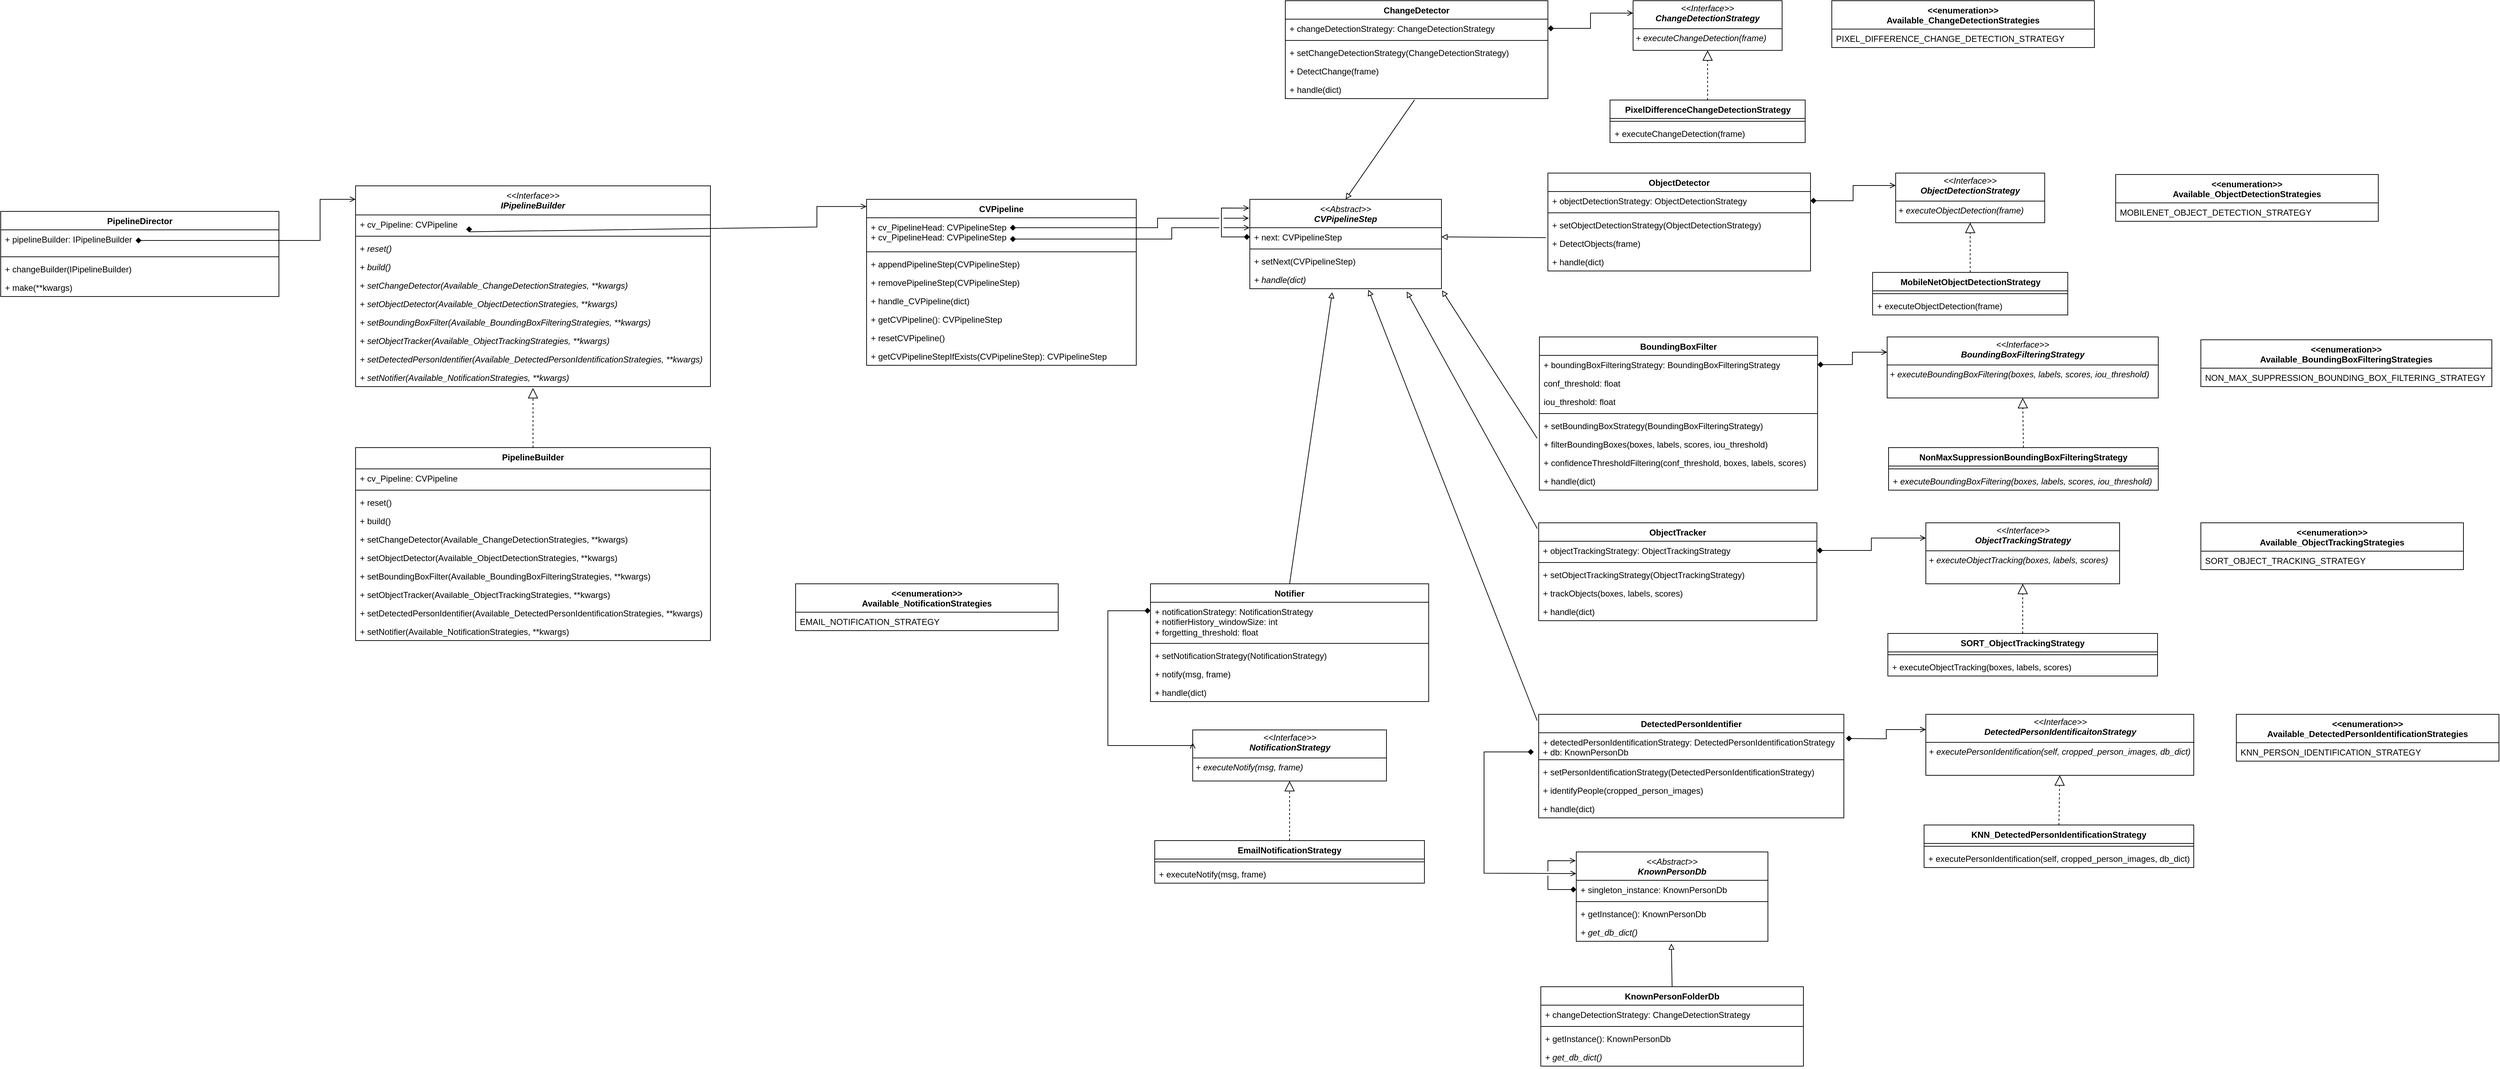 <mxfile version="24.8.6">
  <diagram name="Page-1" id="2fHiKj5r7GDHssD2WIsq">
    <mxGraphModel dx="4346" dy="1826" grid="1" gridSize="10" guides="1" tooltips="1" connect="1" arrows="1" fold="1" page="1" pageScale="1" pageWidth="827" pageHeight="1169" math="0" shadow="0">
      <root>
        <mxCell id="0" />
        <mxCell id="1" parent="0" />
        <mxCell id="wk6iFT5nwubgkbaeloH1-69" value="&lt;div&gt;&lt;span style=&quot;font-weight: normal;&quot;&gt;&lt;i&gt;&amp;lt;&amp;lt;Abstract&amp;gt;&amp;gt;&lt;/i&gt;&lt;/span&gt;&lt;/div&gt;&lt;i&gt;CVPipelineStep&lt;/i&gt;" style="swimlane;fontStyle=1;align=center;verticalAlign=top;childLayout=stackLayout;horizontal=1;startSize=40;horizontalStack=0;resizeParent=1;resizeParentMax=0;resizeLast=0;collapsible=1;marginBottom=0;whiteSpace=wrap;html=1;" vertex="1" parent="1">
          <mxGeometry x="330" y="320" width="270" height="126" as="geometry" />
        </mxCell>
        <mxCell id="wk6iFT5nwubgkbaeloH1-70" value="+ next: CVPipelineStep" style="text;strokeColor=none;fillColor=none;align=left;verticalAlign=top;spacingLeft=4;spacingRight=4;overflow=hidden;rotatable=0;points=[[0,0.5],[1,0.5]];portConstraint=eastwest;whiteSpace=wrap;html=1;" vertex="1" parent="wk6iFT5nwubgkbaeloH1-69">
          <mxGeometry y="40" width="270" height="26" as="geometry" />
        </mxCell>
        <mxCell id="wk6iFT5nwubgkbaeloH1-71" value="" style="line;strokeWidth=1;fillColor=none;align=left;verticalAlign=middle;spacingTop=-1;spacingLeft=3;spacingRight=3;rotatable=0;labelPosition=right;points=[];portConstraint=eastwest;strokeColor=inherit;" vertex="1" parent="wk6iFT5nwubgkbaeloH1-69">
          <mxGeometry y="66" width="270" height="8" as="geometry" />
        </mxCell>
        <mxCell id="wk6iFT5nwubgkbaeloH1-72" value="+ setNext(CVPipelineStep)" style="text;strokeColor=none;fillColor=none;align=left;verticalAlign=top;spacingLeft=4;spacingRight=4;overflow=hidden;rotatable=0;points=[[0,0.5],[1,0.5]];portConstraint=eastwest;whiteSpace=wrap;html=1;" vertex="1" parent="wk6iFT5nwubgkbaeloH1-69">
          <mxGeometry y="74" width="270" height="26" as="geometry" />
        </mxCell>
        <mxCell id="wk6iFT5nwubgkbaeloH1-73" value="&lt;i&gt;+ handle(dict)&lt;/i&gt;" style="text;strokeColor=none;fillColor=none;align=left;verticalAlign=top;spacingLeft=4;spacingRight=4;overflow=hidden;rotatable=0;points=[[0,0.5],[1,0.5]];portConstraint=eastwest;whiteSpace=wrap;html=1;" vertex="1" parent="wk6iFT5nwubgkbaeloH1-69">
          <mxGeometry y="100" width="270" height="26" as="geometry" />
        </mxCell>
        <mxCell id="wk6iFT5nwubgkbaeloH1-74" value="" style="html=1;labelBackgroundColor=#ffffff;jettySize=auto;orthogonalLoop=1;fontSize=14;rounded=0;jumpStyle=gap;edgeStyle=orthogonalEdgeStyle;startArrow=diamond;startFill=1;endArrow=open;strokeWidth=1;exitX=0;exitY=0.5;exitDx=0;exitDy=0;entryX=-0.003;entryY=0.098;entryDx=0;entryDy=0;entryPerimeter=0;" edge="1" parent="wk6iFT5nwubgkbaeloH1-69" source="wk6iFT5nwubgkbaeloH1-70" target="wk6iFT5nwubgkbaeloH1-69">
          <mxGeometry width="48" height="48" relative="1" as="geometry">
            <mxPoint x="80" y="158" as="sourcePoint" />
            <mxPoint x="128" y="110" as="targetPoint" />
            <Array as="points">
              <mxPoint x="-40" y="53" />
              <mxPoint x="-40" y="12" />
            </Array>
          </mxGeometry>
        </mxCell>
        <mxCell id="wk6iFT5nwubgkbaeloH1-75" value="ChangeDetector" style="swimlane;fontStyle=1;align=center;verticalAlign=top;childLayout=stackLayout;horizontal=1;startSize=26;horizontalStack=0;resizeParent=1;resizeParentMax=0;resizeLast=0;collapsible=1;marginBottom=0;whiteSpace=wrap;html=1;" vertex="1" parent="1">
          <mxGeometry x="380" y="40" width="370" height="138" as="geometry" />
        </mxCell>
        <mxCell id="wk6iFT5nwubgkbaeloH1-76" value="+ changeDetectionStrategy: ChangeDetectionStrategy" style="text;strokeColor=none;fillColor=none;align=left;verticalAlign=top;spacingLeft=4;spacingRight=4;overflow=hidden;rotatable=0;points=[[0,0.5],[1,0.5]];portConstraint=eastwest;whiteSpace=wrap;html=1;" vertex="1" parent="wk6iFT5nwubgkbaeloH1-75">
          <mxGeometry y="26" width="370" height="26" as="geometry" />
        </mxCell>
        <mxCell id="wk6iFT5nwubgkbaeloH1-77" value="" style="line;strokeWidth=1;fillColor=none;align=left;verticalAlign=middle;spacingTop=-1;spacingLeft=3;spacingRight=3;rotatable=0;labelPosition=right;points=[];portConstraint=eastwest;strokeColor=inherit;" vertex="1" parent="wk6iFT5nwubgkbaeloH1-75">
          <mxGeometry y="52" width="370" height="8" as="geometry" />
        </mxCell>
        <mxCell id="wk6iFT5nwubgkbaeloH1-78" value="+ setChangeDetectionStrategy(ChangeDetectionStrategy)" style="text;strokeColor=none;fillColor=none;align=left;verticalAlign=top;spacingLeft=4;spacingRight=4;overflow=hidden;rotatable=0;points=[[0,0.5],[1,0.5]];portConstraint=eastwest;whiteSpace=wrap;html=1;" vertex="1" parent="wk6iFT5nwubgkbaeloH1-75">
          <mxGeometry y="60" width="370" height="26" as="geometry" />
        </mxCell>
        <mxCell id="wk6iFT5nwubgkbaeloH1-87" value="+ DetectChange(frame)" style="text;strokeColor=none;fillColor=none;align=left;verticalAlign=top;spacingLeft=4;spacingRight=4;overflow=hidden;rotatable=0;points=[[0,0.5],[1,0.5]];portConstraint=eastwest;whiteSpace=wrap;html=1;" vertex="1" parent="wk6iFT5nwubgkbaeloH1-75">
          <mxGeometry y="86" width="370" height="26" as="geometry" />
        </mxCell>
        <mxCell id="wk6iFT5nwubgkbaeloH1-88" value="+ handle(dict)" style="text;strokeColor=none;fillColor=none;align=left;verticalAlign=top;spacingLeft=4;spacingRight=4;overflow=hidden;rotatable=0;points=[[0,0.5],[1,0.5]];portConstraint=eastwest;whiteSpace=wrap;html=1;" vertex="1" parent="wk6iFT5nwubgkbaeloH1-75">
          <mxGeometry y="112" width="370" height="26" as="geometry" />
        </mxCell>
        <mxCell id="wk6iFT5nwubgkbaeloH1-89" value="&lt;p style=&quot;margin:0px;margin-top:4px;text-align:center;&quot;&gt;&lt;i&gt;&amp;lt;&amp;lt;Interface&amp;gt;&amp;gt;&lt;/i&gt;&lt;br&gt;&lt;b&gt;&lt;i&gt;ChangeDetectionStrategy&lt;/i&gt;&lt;/b&gt;&lt;/p&gt;&lt;hr size=&quot;1&quot; style=&quot;border-style:solid;&quot;&gt;&lt;p style=&quot;margin:0px;margin-left:4px;&quot;&gt;&lt;/p&gt;&lt;p style=&quot;margin:0px;margin-left:4px;&quot;&gt;+ &lt;i&gt;executeChangeDetection(frame)&lt;/i&gt;&lt;br&gt;&lt;/p&gt;" style="verticalAlign=top;align=left;overflow=fill;html=1;whiteSpace=wrap;" vertex="1" parent="1">
          <mxGeometry x="870" y="40" width="210" height="70" as="geometry" />
        </mxCell>
        <mxCell id="wk6iFT5nwubgkbaeloH1-90" value="PixelDifferenceChangeDetectionStrategy" style="swimlane;fontStyle=1;align=center;verticalAlign=top;childLayout=stackLayout;horizontal=1;startSize=26;horizontalStack=0;resizeParent=1;resizeParentMax=0;resizeLast=0;collapsible=1;marginBottom=0;whiteSpace=wrap;html=1;" vertex="1" parent="1">
          <mxGeometry x="837.5" y="180" width="275" height="60" as="geometry" />
        </mxCell>
        <mxCell id="wk6iFT5nwubgkbaeloH1-92" value="" style="line;strokeWidth=1;fillColor=none;align=left;verticalAlign=middle;spacingTop=-1;spacingLeft=3;spacingRight=3;rotatable=0;labelPosition=right;points=[];portConstraint=eastwest;strokeColor=inherit;" vertex="1" parent="wk6iFT5nwubgkbaeloH1-90">
          <mxGeometry y="26" width="275" height="8" as="geometry" />
        </mxCell>
        <mxCell id="wk6iFT5nwubgkbaeloH1-93" value="+ executeChangeDetection(frame)" style="text;strokeColor=none;fillColor=none;align=left;verticalAlign=top;spacingLeft=4;spacingRight=4;overflow=hidden;rotatable=0;points=[[0,0.5],[1,0.5]];portConstraint=eastwest;whiteSpace=wrap;html=1;" vertex="1" parent="wk6iFT5nwubgkbaeloH1-90">
          <mxGeometry y="34" width="275" height="26" as="geometry" />
        </mxCell>
        <mxCell id="wk6iFT5nwubgkbaeloH1-95" value="" style="html=1;labelBackgroundColor=#ffffff;jettySize=auto;orthogonalLoop=1;fontSize=14;rounded=0;jumpStyle=gap;edgeStyle=orthogonalEdgeStyle;startArrow=diamond;startFill=1;endArrow=open;strokeWidth=1;entryX=0;entryY=0.25;entryDx=0;entryDy=0;" edge="1" parent="1" source="wk6iFT5nwubgkbaeloH1-76" target="wk6iFT5nwubgkbaeloH1-89">
          <mxGeometry width="48" height="48" relative="1" as="geometry">
            <mxPoint x="610" y="298" as="sourcePoint" />
            <mxPoint x="658" y="250" as="targetPoint" />
          </mxGeometry>
        </mxCell>
        <mxCell id="wk6iFT5nwubgkbaeloH1-96" value="" style="endArrow=block;dashed=1;endFill=0;endSize=12;html=1;rounded=0;entryX=0.5;entryY=1;entryDx=0;entryDy=0;exitX=0.5;exitY=0;exitDx=0;exitDy=0;" edge="1" parent="1" source="wk6iFT5nwubgkbaeloH1-90" target="wk6iFT5nwubgkbaeloH1-89">
          <mxGeometry width="160" relative="1" as="geometry">
            <mxPoint x="560" y="280" as="sourcePoint" />
            <mxPoint x="720" y="280" as="targetPoint" />
          </mxGeometry>
        </mxCell>
        <mxCell id="wk6iFT5nwubgkbaeloH1-97" value="" style="endArrow=block;html=1;endFill=0;elbow=vertical;rounded=0;entryX=0.5;entryY=0;entryDx=0;entryDy=0;exitX=0.492;exitY=1.071;exitDx=0;exitDy=0;exitPerimeter=0;" edge="1" parent="1" source="wk6iFT5nwubgkbaeloH1-88" target="wk6iFT5nwubgkbaeloH1-69">
          <mxGeometry width="160" relative="1" as="geometry">
            <mxPoint x="560" y="370" as="sourcePoint" />
            <mxPoint x="720" y="370" as="targetPoint" />
          </mxGeometry>
        </mxCell>
        <mxCell id="wk6iFT5nwubgkbaeloH1-98" value="ObjectDetector" style="swimlane;fontStyle=1;align=center;verticalAlign=top;childLayout=stackLayout;horizontal=1;startSize=26;horizontalStack=0;resizeParent=1;resizeParentMax=0;resizeLast=0;collapsible=1;marginBottom=0;whiteSpace=wrap;html=1;" vertex="1" parent="1">
          <mxGeometry x="750" y="283" width="370" height="138" as="geometry" />
        </mxCell>
        <mxCell id="wk6iFT5nwubgkbaeloH1-99" value="+ objectDetectionStrategy: ObjectDetectionStrategy" style="text;strokeColor=none;fillColor=none;align=left;verticalAlign=top;spacingLeft=4;spacingRight=4;overflow=hidden;rotatable=0;points=[[0,0.5],[1,0.5]];portConstraint=eastwest;whiteSpace=wrap;html=1;" vertex="1" parent="wk6iFT5nwubgkbaeloH1-98">
          <mxGeometry y="26" width="370" height="26" as="geometry" />
        </mxCell>
        <mxCell id="wk6iFT5nwubgkbaeloH1-100" value="" style="line;strokeWidth=1;fillColor=none;align=left;verticalAlign=middle;spacingTop=-1;spacingLeft=3;spacingRight=3;rotatable=0;labelPosition=right;points=[];portConstraint=eastwest;strokeColor=inherit;" vertex="1" parent="wk6iFT5nwubgkbaeloH1-98">
          <mxGeometry y="52" width="370" height="8" as="geometry" />
        </mxCell>
        <mxCell id="wk6iFT5nwubgkbaeloH1-101" value="+ setObjectDetectionStrategy(ObjectDetectionStrategy)" style="text;strokeColor=none;fillColor=none;align=left;verticalAlign=top;spacingLeft=4;spacingRight=4;overflow=hidden;rotatable=0;points=[[0,0.5],[1,0.5]];portConstraint=eastwest;whiteSpace=wrap;html=1;" vertex="1" parent="wk6iFT5nwubgkbaeloH1-98">
          <mxGeometry y="60" width="370" height="26" as="geometry" />
        </mxCell>
        <mxCell id="wk6iFT5nwubgkbaeloH1-102" value="+ DetectObjects(frame)" style="text;strokeColor=none;fillColor=none;align=left;verticalAlign=top;spacingLeft=4;spacingRight=4;overflow=hidden;rotatable=0;points=[[0,0.5],[1,0.5]];portConstraint=eastwest;whiteSpace=wrap;html=1;" vertex="1" parent="wk6iFT5nwubgkbaeloH1-98">
          <mxGeometry y="86" width="370" height="26" as="geometry" />
        </mxCell>
        <mxCell id="wk6iFT5nwubgkbaeloH1-103" value="+ handle(dict)" style="text;strokeColor=none;fillColor=none;align=left;verticalAlign=top;spacingLeft=4;spacingRight=4;overflow=hidden;rotatable=0;points=[[0,0.5],[1,0.5]];portConstraint=eastwest;whiteSpace=wrap;html=1;" vertex="1" parent="wk6iFT5nwubgkbaeloH1-98">
          <mxGeometry y="112" width="370" height="26" as="geometry" />
        </mxCell>
        <mxCell id="wk6iFT5nwubgkbaeloH1-104" value="&lt;p style=&quot;margin:0px;margin-top:4px;text-align:center;&quot;&gt;&lt;i&gt;&amp;lt;&amp;lt;Interface&amp;gt;&amp;gt;&lt;/i&gt;&lt;br&gt;&lt;b&gt;&lt;i&gt;ObjectDetectionStrategy&lt;/i&gt;&lt;/b&gt;&lt;/p&gt;&lt;hr size=&quot;1&quot; style=&quot;border-style:solid;&quot;&gt;&lt;p style=&quot;margin:0px;margin-left:4px;&quot;&gt;&lt;/p&gt;&lt;p style=&quot;margin:0px;margin-left:4px;&quot;&gt;+ &lt;i&gt;executeObjectDetection(frame)&lt;/i&gt;&lt;br&gt;&lt;/p&gt;" style="verticalAlign=top;align=left;overflow=fill;html=1;whiteSpace=wrap;" vertex="1" parent="1">
          <mxGeometry x="1240" y="283" width="210" height="70" as="geometry" />
        </mxCell>
        <mxCell id="wk6iFT5nwubgkbaeloH1-105" value="MobileNetObjectDetectionStrategy" style="swimlane;fontStyle=1;align=center;verticalAlign=top;childLayout=stackLayout;horizontal=1;startSize=26;horizontalStack=0;resizeParent=1;resizeParentMax=0;resizeLast=0;collapsible=1;marginBottom=0;whiteSpace=wrap;html=1;" vertex="1" parent="1">
          <mxGeometry x="1207.5" y="423" width="275" height="60" as="geometry" />
        </mxCell>
        <mxCell id="wk6iFT5nwubgkbaeloH1-106" value="" style="line;strokeWidth=1;fillColor=none;align=left;verticalAlign=middle;spacingTop=-1;spacingLeft=3;spacingRight=3;rotatable=0;labelPosition=right;points=[];portConstraint=eastwest;strokeColor=inherit;" vertex="1" parent="wk6iFT5nwubgkbaeloH1-105">
          <mxGeometry y="26" width="275" height="8" as="geometry" />
        </mxCell>
        <mxCell id="wk6iFT5nwubgkbaeloH1-107" value="+ executeObjectDetection(frame)" style="text;strokeColor=none;fillColor=none;align=left;verticalAlign=top;spacingLeft=4;spacingRight=4;overflow=hidden;rotatable=0;points=[[0,0.5],[1,0.5]];portConstraint=eastwest;whiteSpace=wrap;html=1;" vertex="1" parent="wk6iFT5nwubgkbaeloH1-105">
          <mxGeometry y="34" width="275" height="26" as="geometry" />
        </mxCell>
        <mxCell id="wk6iFT5nwubgkbaeloH1-108" value="" style="html=1;labelBackgroundColor=#ffffff;jettySize=auto;orthogonalLoop=1;fontSize=14;rounded=0;jumpStyle=gap;edgeStyle=orthogonalEdgeStyle;startArrow=diamond;startFill=1;endArrow=open;strokeWidth=1;entryX=0;entryY=0.25;entryDx=0;entryDy=0;" edge="1" parent="1" source="wk6iFT5nwubgkbaeloH1-99" target="wk6iFT5nwubgkbaeloH1-104">
          <mxGeometry width="48" height="48" relative="1" as="geometry">
            <mxPoint x="980" y="541" as="sourcePoint" />
            <mxPoint x="1028" y="493" as="targetPoint" />
          </mxGeometry>
        </mxCell>
        <mxCell id="wk6iFT5nwubgkbaeloH1-109" value="" style="endArrow=block;dashed=1;endFill=0;endSize=12;html=1;rounded=0;entryX=0.5;entryY=1;entryDx=0;entryDy=0;exitX=0.5;exitY=0;exitDx=0;exitDy=0;" edge="1" parent="1" source="wk6iFT5nwubgkbaeloH1-105" target="wk6iFT5nwubgkbaeloH1-104">
          <mxGeometry width="160" relative="1" as="geometry">
            <mxPoint x="930" y="523" as="sourcePoint" />
            <mxPoint x="1090" y="523" as="targetPoint" />
          </mxGeometry>
        </mxCell>
        <mxCell id="wk6iFT5nwubgkbaeloH1-110" value="" style="endArrow=block;html=1;endFill=0;edgeStyle=elbowEdgeStyle;elbow=vertical;rounded=0;entryX=1;entryY=0.5;entryDx=0;entryDy=0;exitX=-0.008;exitY=0.192;exitDx=0;exitDy=0;exitPerimeter=0;" edge="1" parent="1" source="wk6iFT5nwubgkbaeloH1-102" target="wk6iFT5nwubgkbaeloH1-70">
          <mxGeometry width="160" relative="1" as="geometry">
            <mxPoint x="680" y="430" as="sourcePoint" />
            <mxPoint x="600" y="356" as="targetPoint" />
            <Array as="points">
              <mxPoint x="640" y="373" />
            </Array>
          </mxGeometry>
        </mxCell>
        <mxCell id="wk6iFT5nwubgkbaeloH1-111" value="BoundingBoxFilter" style="swimlane;fontStyle=1;align=center;verticalAlign=top;childLayout=stackLayout;horizontal=1;startSize=26;horizontalStack=0;resizeParent=1;resizeParentMax=0;resizeLast=0;collapsible=1;marginBottom=0;whiteSpace=wrap;html=1;" vertex="1" parent="1">
          <mxGeometry x="738" y="514" width="392" height="216" as="geometry" />
        </mxCell>
        <mxCell id="wk6iFT5nwubgkbaeloH1-112" value="+ boundingBoxFilteringStrategy: BoundingBoxFilteringStrategy" style="text;strokeColor=none;fillColor=none;align=left;verticalAlign=top;spacingLeft=4;spacingRight=4;overflow=hidden;rotatable=0;points=[[0,0.5],[1,0.5]];portConstraint=eastwest;whiteSpace=wrap;html=1;" vertex="1" parent="wk6iFT5nwubgkbaeloH1-111">
          <mxGeometry y="26" width="392" height="26" as="geometry" />
        </mxCell>
        <mxCell id="wk6iFT5nwubgkbaeloH1-125" value="conf_threshold: float&lt;div&gt;&lt;br&gt;&lt;/div&gt;" style="text;strokeColor=none;fillColor=none;align=left;verticalAlign=top;spacingLeft=4;spacingRight=4;overflow=hidden;rotatable=0;points=[[0,0.5],[1,0.5]];portConstraint=eastwest;whiteSpace=wrap;html=1;" vertex="1" parent="wk6iFT5nwubgkbaeloH1-111">
          <mxGeometry y="52" width="392" height="26" as="geometry" />
        </mxCell>
        <mxCell id="wk6iFT5nwubgkbaeloH1-126" value="iou_threshold: float" style="text;strokeColor=none;fillColor=none;align=left;verticalAlign=top;spacingLeft=4;spacingRight=4;overflow=hidden;rotatable=0;points=[[0,0.5],[1,0.5]];portConstraint=eastwest;whiteSpace=wrap;html=1;" vertex="1" parent="wk6iFT5nwubgkbaeloH1-111">
          <mxGeometry y="78" width="392" height="26" as="geometry" />
        </mxCell>
        <mxCell id="wk6iFT5nwubgkbaeloH1-113" value="" style="line;strokeWidth=1;fillColor=none;align=left;verticalAlign=middle;spacingTop=-1;spacingLeft=3;spacingRight=3;rotatable=0;labelPosition=right;points=[];portConstraint=eastwest;strokeColor=inherit;" vertex="1" parent="wk6iFT5nwubgkbaeloH1-111">
          <mxGeometry y="104" width="392" height="8" as="geometry" />
        </mxCell>
        <mxCell id="wk6iFT5nwubgkbaeloH1-114" value="+ setBoundingBoxStrategy(BoundingBoxFilteringStrategy)" style="text;strokeColor=none;fillColor=none;align=left;verticalAlign=top;spacingLeft=4;spacingRight=4;overflow=hidden;rotatable=0;points=[[0,0.5],[1,0.5]];portConstraint=eastwest;whiteSpace=wrap;html=1;" vertex="1" parent="wk6iFT5nwubgkbaeloH1-111">
          <mxGeometry y="112" width="392" height="26" as="geometry" />
        </mxCell>
        <mxCell id="wk6iFT5nwubgkbaeloH1-115" value="+ filterBoundingBoxes(boxes, labels, scores, iou_threshold)" style="text;strokeColor=none;fillColor=none;align=left;verticalAlign=top;spacingLeft=4;spacingRight=4;overflow=hidden;rotatable=0;points=[[0,0.5],[1,0.5]];portConstraint=eastwest;whiteSpace=wrap;html=1;" vertex="1" parent="wk6iFT5nwubgkbaeloH1-111">
          <mxGeometry y="138" width="392" height="26" as="geometry" />
        </mxCell>
        <mxCell id="wk6iFT5nwubgkbaeloH1-127" value="+ confidenceThresholdFiltering(conf_threshold, boxes, labels, scores)" style="text;strokeColor=none;fillColor=none;align=left;verticalAlign=top;spacingLeft=4;spacingRight=4;overflow=hidden;rotatable=0;points=[[0,0.5],[1,0.5]];portConstraint=eastwest;whiteSpace=wrap;html=1;" vertex="1" parent="wk6iFT5nwubgkbaeloH1-111">
          <mxGeometry y="164" width="392" height="26" as="geometry" />
        </mxCell>
        <mxCell id="wk6iFT5nwubgkbaeloH1-116" value="+ handle(dict)" style="text;strokeColor=none;fillColor=none;align=left;verticalAlign=top;spacingLeft=4;spacingRight=4;overflow=hidden;rotatable=0;points=[[0,0.5],[1,0.5]];portConstraint=eastwest;whiteSpace=wrap;html=1;" vertex="1" parent="wk6iFT5nwubgkbaeloH1-111">
          <mxGeometry y="190" width="392" height="26" as="geometry" />
        </mxCell>
        <mxCell id="wk6iFT5nwubgkbaeloH1-117" value="&lt;p style=&quot;margin:0px;margin-top:4px;text-align:center;&quot;&gt;&lt;i&gt;&amp;lt;&amp;lt;Interface&amp;gt;&amp;gt;&lt;/i&gt;&lt;br&gt;&lt;b&gt;&lt;i&gt;BoundingBoxFilteringStrategy&lt;/i&gt;&lt;/b&gt;&lt;/p&gt;&lt;hr size=&quot;1&quot; style=&quot;border-style:solid;&quot;&gt;&lt;p style=&quot;margin:0px;margin-left:4px;&quot;&gt;&lt;/p&gt;&lt;p style=&quot;margin:0px;margin-left:4px;&quot;&gt;+ &lt;i&gt;executeBoundingBoxFiltering(boxes, labels, scores, iou_threshold)&lt;/i&gt;&lt;br&gt;&lt;/p&gt;" style="verticalAlign=top;align=left;overflow=fill;html=1;whiteSpace=wrap;" vertex="1" parent="1">
          <mxGeometry x="1228" y="514" width="382" height="86" as="geometry" />
        </mxCell>
        <mxCell id="wk6iFT5nwubgkbaeloH1-118" value="NonMaxSuppressionBoundingBoxFilteringStrategy" style="swimlane;fontStyle=1;align=center;verticalAlign=top;childLayout=stackLayout;horizontal=1;startSize=26;horizontalStack=0;resizeParent=1;resizeParentMax=0;resizeLast=0;collapsible=1;marginBottom=0;whiteSpace=wrap;html=1;" vertex="1" parent="1">
          <mxGeometry x="1230" y="670" width="380" height="60" as="geometry" />
        </mxCell>
        <mxCell id="wk6iFT5nwubgkbaeloH1-119" value="" style="line;strokeWidth=1;fillColor=none;align=left;verticalAlign=middle;spacingTop=-1;spacingLeft=3;spacingRight=3;rotatable=0;labelPosition=right;points=[];portConstraint=eastwest;strokeColor=inherit;" vertex="1" parent="wk6iFT5nwubgkbaeloH1-118">
          <mxGeometry y="26" width="380" height="8" as="geometry" />
        </mxCell>
        <mxCell id="wk6iFT5nwubgkbaeloH1-120" value="+&amp;nbsp;&lt;i&gt;executeBoundingBoxFiltering(boxes, labels, scores, iou_threshold)&lt;/i&gt;" style="text;strokeColor=none;fillColor=none;align=left;verticalAlign=top;spacingLeft=4;spacingRight=4;overflow=hidden;rotatable=0;points=[[0,0.5],[1,0.5]];portConstraint=eastwest;whiteSpace=wrap;html=1;" vertex="1" parent="wk6iFT5nwubgkbaeloH1-118">
          <mxGeometry y="34" width="380" height="26" as="geometry" />
        </mxCell>
        <mxCell id="wk6iFT5nwubgkbaeloH1-121" value="" style="html=1;labelBackgroundColor=#ffffff;jettySize=auto;orthogonalLoop=1;fontSize=14;rounded=0;jumpStyle=gap;edgeStyle=orthogonalEdgeStyle;startArrow=diamond;startFill=1;endArrow=open;strokeWidth=1;entryX=0;entryY=0.25;entryDx=0;entryDy=0;" edge="1" parent="1" source="wk6iFT5nwubgkbaeloH1-112" target="wk6iFT5nwubgkbaeloH1-117">
          <mxGeometry width="48" height="48" relative="1" as="geometry">
            <mxPoint x="968" y="772" as="sourcePoint" />
            <mxPoint x="1016" y="724" as="targetPoint" />
          </mxGeometry>
        </mxCell>
        <mxCell id="wk6iFT5nwubgkbaeloH1-122" value="" style="endArrow=block;dashed=1;endFill=0;endSize=12;html=1;rounded=0;entryX=0.5;entryY=1;entryDx=0;entryDy=0;exitX=0.5;exitY=0;exitDx=0;exitDy=0;" edge="1" parent="1" source="wk6iFT5nwubgkbaeloH1-118" target="wk6iFT5nwubgkbaeloH1-117">
          <mxGeometry width="160" relative="1" as="geometry">
            <mxPoint x="918" y="754" as="sourcePoint" />
            <mxPoint x="1078" y="754" as="targetPoint" />
          </mxGeometry>
        </mxCell>
        <mxCell id="wk6iFT5nwubgkbaeloH1-123" value="" style="endArrow=block;html=1;endFill=0;elbow=vertical;rounded=0;entryX=1.003;entryY=1.09;entryDx=0;entryDy=0;exitX=-0.008;exitY=0.192;exitDx=0;exitDy=0;exitPerimeter=0;entryPerimeter=0;" edge="1" parent="1" source="wk6iFT5nwubgkbaeloH1-115" target="wk6iFT5nwubgkbaeloH1-73">
          <mxGeometry width="160" relative="1" as="geometry">
            <mxPoint x="668" y="661" as="sourcePoint" />
            <mxPoint x="588" y="604" as="targetPoint" />
          </mxGeometry>
        </mxCell>
        <mxCell id="wk6iFT5nwubgkbaeloH1-128" value="ObjectTracker" style="swimlane;fontStyle=1;align=center;verticalAlign=top;childLayout=stackLayout;horizontal=1;startSize=26;horizontalStack=0;resizeParent=1;resizeParentMax=0;resizeLast=0;collapsible=1;marginBottom=0;whiteSpace=wrap;html=1;" vertex="1" parent="1">
          <mxGeometry x="737" y="776" width="392" height="138" as="geometry" />
        </mxCell>
        <mxCell id="wk6iFT5nwubgkbaeloH1-129" value="+ objectTrackingStrategy: ObjectTrackingStrategy" style="text;strokeColor=none;fillColor=none;align=left;verticalAlign=top;spacingLeft=4;spacingRight=4;overflow=hidden;rotatable=0;points=[[0,0.5],[1,0.5]];portConstraint=eastwest;whiteSpace=wrap;html=1;" vertex="1" parent="wk6iFT5nwubgkbaeloH1-128">
          <mxGeometry y="26" width="392" height="26" as="geometry" />
        </mxCell>
        <mxCell id="wk6iFT5nwubgkbaeloH1-132" value="" style="line;strokeWidth=1;fillColor=none;align=left;verticalAlign=middle;spacingTop=-1;spacingLeft=3;spacingRight=3;rotatable=0;labelPosition=right;points=[];portConstraint=eastwest;strokeColor=inherit;" vertex="1" parent="wk6iFT5nwubgkbaeloH1-128">
          <mxGeometry y="52" width="392" height="8" as="geometry" />
        </mxCell>
        <mxCell id="wk6iFT5nwubgkbaeloH1-133" value="+ setObjectTrackingStrategy(ObjectTrackingStrategy)" style="text;strokeColor=none;fillColor=none;align=left;verticalAlign=top;spacingLeft=4;spacingRight=4;overflow=hidden;rotatable=0;points=[[0,0.5],[1,0.5]];portConstraint=eastwest;whiteSpace=wrap;html=1;" vertex="1" parent="wk6iFT5nwubgkbaeloH1-128">
          <mxGeometry y="60" width="392" height="26" as="geometry" />
        </mxCell>
        <mxCell id="wk6iFT5nwubgkbaeloH1-134" value="+ trackObjects(boxes, labels, scores)" style="text;strokeColor=none;fillColor=none;align=left;verticalAlign=top;spacingLeft=4;spacingRight=4;overflow=hidden;rotatable=0;points=[[0,0.5],[1,0.5]];portConstraint=eastwest;whiteSpace=wrap;html=1;" vertex="1" parent="wk6iFT5nwubgkbaeloH1-128">
          <mxGeometry y="86" width="392" height="26" as="geometry" />
        </mxCell>
        <mxCell id="wk6iFT5nwubgkbaeloH1-136" value="+ handle(dict)" style="text;strokeColor=none;fillColor=none;align=left;verticalAlign=top;spacingLeft=4;spacingRight=4;overflow=hidden;rotatable=0;points=[[0,0.5],[1,0.5]];portConstraint=eastwest;whiteSpace=wrap;html=1;" vertex="1" parent="wk6iFT5nwubgkbaeloH1-128">
          <mxGeometry y="112" width="392" height="26" as="geometry" />
        </mxCell>
        <mxCell id="wk6iFT5nwubgkbaeloH1-137" value="&lt;p style=&quot;margin:0px;margin-top:4px;text-align:center;&quot;&gt;&lt;i&gt;&amp;lt;&amp;lt;Interface&amp;gt;&amp;gt;&lt;/i&gt;&lt;br&gt;&lt;b&gt;&lt;i&gt;ObjectTrackingStrategy&lt;/i&gt;&lt;/b&gt;&lt;/p&gt;&lt;hr size=&quot;1&quot; style=&quot;border-style:solid;&quot;&gt;&lt;p style=&quot;margin:0px;margin-left:4px;&quot;&gt;&lt;/p&gt;&lt;p style=&quot;margin:0px;margin-left:4px;&quot;&gt;+ &lt;i&gt;executeObjectTracking(boxes, labels, scores)&lt;/i&gt;&lt;br&gt;&lt;/p&gt;" style="verticalAlign=top;align=left;overflow=fill;html=1;whiteSpace=wrap;" vertex="1" parent="1">
          <mxGeometry x="1282.5" y="776" width="273" height="86" as="geometry" />
        </mxCell>
        <mxCell id="wk6iFT5nwubgkbaeloH1-138" value="SORT_ObjectTrackingStrategy" style="swimlane;fontStyle=1;align=center;verticalAlign=top;childLayout=stackLayout;horizontal=1;startSize=26;horizontalStack=0;resizeParent=1;resizeParentMax=0;resizeLast=0;collapsible=1;marginBottom=0;whiteSpace=wrap;html=1;" vertex="1" parent="1">
          <mxGeometry x="1229" y="932" width="380" height="60" as="geometry" />
        </mxCell>
        <mxCell id="wk6iFT5nwubgkbaeloH1-139" value="" style="line;strokeWidth=1;fillColor=none;align=left;verticalAlign=middle;spacingTop=-1;spacingLeft=3;spacingRight=3;rotatable=0;labelPosition=right;points=[];portConstraint=eastwest;strokeColor=inherit;" vertex="1" parent="wk6iFT5nwubgkbaeloH1-138">
          <mxGeometry y="26" width="380" height="8" as="geometry" />
        </mxCell>
        <mxCell id="wk6iFT5nwubgkbaeloH1-140" value="+ executeObjectTracking(boxes, labels, scores)" style="text;strokeColor=none;fillColor=none;align=left;verticalAlign=top;spacingLeft=4;spacingRight=4;overflow=hidden;rotatable=0;points=[[0,0.5],[1,0.5]];portConstraint=eastwest;whiteSpace=wrap;html=1;" vertex="1" parent="wk6iFT5nwubgkbaeloH1-138">
          <mxGeometry y="34" width="380" height="26" as="geometry" />
        </mxCell>
        <mxCell id="wk6iFT5nwubgkbaeloH1-141" value="" style="html=1;labelBackgroundColor=#ffffff;jettySize=auto;orthogonalLoop=1;fontSize=14;rounded=0;jumpStyle=gap;edgeStyle=orthogonalEdgeStyle;startArrow=diamond;startFill=1;endArrow=open;strokeWidth=1;entryX=0;entryY=0.25;entryDx=0;entryDy=0;" edge="1" parent="1" source="wk6iFT5nwubgkbaeloH1-129" target="wk6iFT5nwubgkbaeloH1-137">
          <mxGeometry width="48" height="48" relative="1" as="geometry">
            <mxPoint x="967" y="1034" as="sourcePoint" />
            <mxPoint x="1015" y="986" as="targetPoint" />
          </mxGeometry>
        </mxCell>
        <mxCell id="wk6iFT5nwubgkbaeloH1-142" value="" style="endArrow=block;dashed=1;endFill=0;endSize=12;html=1;rounded=0;entryX=0.5;entryY=1;entryDx=0;entryDy=0;exitX=0.5;exitY=0;exitDx=0;exitDy=0;" edge="1" parent="1" source="wk6iFT5nwubgkbaeloH1-138" target="wk6iFT5nwubgkbaeloH1-137">
          <mxGeometry width="160" relative="1" as="geometry">
            <mxPoint x="917" y="1016" as="sourcePoint" />
            <mxPoint x="1077" y="1016" as="targetPoint" />
          </mxGeometry>
        </mxCell>
        <mxCell id="wk6iFT5nwubgkbaeloH1-143" value="" style="endArrow=block;html=1;endFill=0;elbow=vertical;rounded=0;entryX=0.819;entryY=1.154;entryDx=0;entryDy=0;entryPerimeter=0;exitX=-0.005;exitY=0.06;exitDx=0;exitDy=0;exitPerimeter=0;" edge="1" parent="1" source="wk6iFT5nwubgkbaeloH1-128" target="wk6iFT5nwubgkbaeloH1-73">
          <mxGeometry width="160" relative="1" as="geometry">
            <mxPoint x="710" y="800" as="sourcePoint" />
            <mxPoint x="600" y="710" as="targetPoint" />
          </mxGeometry>
        </mxCell>
        <mxCell id="wk6iFT5nwubgkbaeloH1-144" value="DetectedPersonIdentifier" style="swimlane;fontStyle=1;align=center;verticalAlign=top;childLayout=stackLayout;horizontal=1;startSize=26;horizontalStack=0;resizeParent=1;resizeParentMax=0;resizeLast=0;collapsible=1;marginBottom=0;whiteSpace=wrap;html=1;" vertex="1" parent="1">
          <mxGeometry x="737" y="1046" width="430" height="146" as="geometry" />
        </mxCell>
        <mxCell id="wk6iFT5nwubgkbaeloH1-145" value="+ detectedPersonIdentificationStrategy: DetectedPersonIdentificationStrategy&lt;div&gt;+ db: KnownPersonDb&lt;/div&gt;" style="text;strokeColor=none;fillColor=none;align=left;verticalAlign=top;spacingLeft=4;spacingRight=4;overflow=hidden;rotatable=0;points=[[0,0.5],[1,0.5]];portConstraint=eastwest;whiteSpace=wrap;html=1;" vertex="1" parent="wk6iFT5nwubgkbaeloH1-144">
          <mxGeometry y="26" width="430" height="34" as="geometry" />
        </mxCell>
        <mxCell id="wk6iFT5nwubgkbaeloH1-170" value="" style="html=1;labelBackgroundColor=#ffffff;jettySize=auto;orthogonalLoop=1;fontSize=14;rounded=0;jumpStyle=gap;edgeStyle=orthogonalEdgeStyle;startArrow=diamond;startFill=1;endArrow=open;strokeWidth=1;entryX=0;entryY=0.25;entryDx=0;entryDy=0;" edge="1" parent="wk6iFT5nwubgkbaeloH1-144">
          <mxGeometry width="48" height="48" relative="1" as="geometry">
            <mxPoint x="-7" y="53" as="sourcePoint" />
            <mxPoint x="53" y="224.5" as="targetPoint" />
            <Array as="points">
              <mxPoint x="-77" y="53" />
              <mxPoint x="-77" y="224" />
              <mxPoint x="-57" y="224" />
            </Array>
          </mxGeometry>
        </mxCell>
        <mxCell id="wk6iFT5nwubgkbaeloH1-146" value="" style="line;strokeWidth=1;fillColor=none;align=left;verticalAlign=middle;spacingTop=-1;spacingLeft=3;spacingRight=3;rotatable=0;labelPosition=right;points=[];portConstraint=eastwest;strokeColor=inherit;" vertex="1" parent="wk6iFT5nwubgkbaeloH1-144">
          <mxGeometry y="60" width="430" height="8" as="geometry" />
        </mxCell>
        <mxCell id="wk6iFT5nwubgkbaeloH1-147" value="+ setPersonIdentificationStrategy(DetectedPersonIdentificationStrategy)" style="text;strokeColor=none;fillColor=none;align=left;verticalAlign=top;spacingLeft=4;spacingRight=4;overflow=hidden;rotatable=0;points=[[0,0.5],[1,0.5]];portConstraint=eastwest;whiteSpace=wrap;html=1;" vertex="1" parent="wk6iFT5nwubgkbaeloH1-144">
          <mxGeometry y="68" width="430" height="26" as="geometry" />
        </mxCell>
        <mxCell id="wk6iFT5nwubgkbaeloH1-148" value="+ identifyPeople(cropped_person_images)" style="text;strokeColor=none;fillColor=none;align=left;verticalAlign=top;spacingLeft=4;spacingRight=4;overflow=hidden;rotatable=0;points=[[0,0.5],[1,0.5]];portConstraint=eastwest;whiteSpace=wrap;html=1;" vertex="1" parent="wk6iFT5nwubgkbaeloH1-144">
          <mxGeometry y="94" width="430" height="26" as="geometry" />
        </mxCell>
        <mxCell id="wk6iFT5nwubgkbaeloH1-149" value="+ handle(dict)" style="text;strokeColor=none;fillColor=none;align=left;verticalAlign=top;spacingLeft=4;spacingRight=4;overflow=hidden;rotatable=0;points=[[0,0.5],[1,0.5]];portConstraint=eastwest;whiteSpace=wrap;html=1;" vertex="1" parent="wk6iFT5nwubgkbaeloH1-144">
          <mxGeometry y="120" width="430" height="26" as="geometry" />
        </mxCell>
        <mxCell id="wk6iFT5nwubgkbaeloH1-150" value="&lt;p style=&quot;margin:0px;margin-top:4px;text-align:center;&quot;&gt;&lt;i&gt;&amp;lt;&amp;lt;Interface&amp;gt;&amp;gt;&lt;/i&gt;&lt;br&gt;&lt;b&gt;&lt;i&gt;DetectedPersonIdentificaitonStrategy&lt;/i&gt;&lt;/b&gt;&lt;/p&gt;&lt;hr size=&quot;1&quot; style=&quot;border-style:solid;&quot;&gt;&lt;p style=&quot;margin:0px;margin-left:4px;&quot;&gt;&lt;/p&gt;&lt;p style=&quot;margin:0px;margin-left:4px;&quot;&gt;+&amp;nbsp;&lt;span style=&quot;background-color: initial;&quot;&gt;&lt;i&gt;executePersonIdentification(self, cropped_person_images, db_dict)&lt;/i&gt;&lt;/span&gt;&lt;br&gt;&lt;/p&gt;" style="verticalAlign=top;align=left;overflow=fill;html=1;whiteSpace=wrap;" vertex="1" parent="1">
          <mxGeometry x="1282.5" y="1046" width="377.5" height="86" as="geometry" />
        </mxCell>
        <mxCell id="wk6iFT5nwubgkbaeloH1-151" value="KNN_DetectedPersonIdentificationStrategy" style="swimlane;fontStyle=1;align=center;verticalAlign=top;childLayout=stackLayout;horizontal=1;startSize=26;horizontalStack=0;resizeParent=1;resizeParentMax=0;resizeLast=0;collapsible=1;marginBottom=0;whiteSpace=wrap;html=1;" vertex="1" parent="1">
          <mxGeometry x="1280" y="1202" width="380" height="60" as="geometry" />
        </mxCell>
        <mxCell id="wk6iFT5nwubgkbaeloH1-152" value="" style="line;strokeWidth=1;fillColor=none;align=left;verticalAlign=middle;spacingTop=-1;spacingLeft=3;spacingRight=3;rotatable=0;labelPosition=right;points=[];portConstraint=eastwest;strokeColor=inherit;" vertex="1" parent="wk6iFT5nwubgkbaeloH1-151">
          <mxGeometry y="26" width="380" height="8" as="geometry" />
        </mxCell>
        <mxCell id="wk6iFT5nwubgkbaeloH1-153" value="+ executePersonIdentification(self, cropped_person_images, db_dict)" style="text;strokeColor=none;fillColor=none;align=left;verticalAlign=top;spacingLeft=4;spacingRight=4;overflow=hidden;rotatable=0;points=[[0,0.5],[1,0.5]];portConstraint=eastwest;whiteSpace=wrap;html=1;" vertex="1" parent="wk6iFT5nwubgkbaeloH1-151">
          <mxGeometry y="34" width="380" height="26" as="geometry" />
        </mxCell>
        <mxCell id="wk6iFT5nwubgkbaeloH1-154" value="" style="html=1;labelBackgroundColor=#ffffff;jettySize=auto;orthogonalLoop=1;fontSize=14;rounded=0;jumpStyle=gap;edgeStyle=orthogonalEdgeStyle;startArrow=diamond;startFill=1;endArrow=open;strokeWidth=1;entryX=0;entryY=0.25;entryDx=0;entryDy=0;" edge="1" parent="1" target="wk6iFT5nwubgkbaeloH1-150">
          <mxGeometry width="48" height="48" relative="1" as="geometry">
            <mxPoint x="1170" y="1080" as="sourcePoint" />
            <mxPoint x="1015" y="1256" as="targetPoint" />
          </mxGeometry>
        </mxCell>
        <mxCell id="wk6iFT5nwubgkbaeloH1-155" value="" style="endArrow=block;dashed=1;endFill=0;endSize=12;html=1;rounded=0;entryX=0.5;entryY=1;entryDx=0;entryDy=0;exitX=0.5;exitY=0;exitDx=0;exitDy=0;" edge="1" parent="1" source="wk6iFT5nwubgkbaeloH1-151" target="wk6iFT5nwubgkbaeloH1-150">
          <mxGeometry width="160" relative="1" as="geometry">
            <mxPoint x="917" y="1286" as="sourcePoint" />
            <mxPoint x="1077" y="1286" as="targetPoint" />
          </mxGeometry>
        </mxCell>
        <mxCell id="wk6iFT5nwubgkbaeloH1-156" value="" style="endArrow=block;html=1;endFill=0;elbow=vertical;rounded=0;entryX=0.619;entryY=1.055;entryDx=0;entryDy=0;entryPerimeter=0;exitX=-0.005;exitY=0.06;exitDx=0;exitDy=0;exitPerimeter=0;" edge="1" parent="1" source="wk6iFT5nwubgkbaeloH1-144" target="wk6iFT5nwubgkbaeloH1-73">
          <mxGeometry width="160" relative="1" as="geometry">
            <mxPoint x="710" y="1070" as="sourcePoint" />
            <mxPoint x="551" y="720" as="targetPoint" />
          </mxGeometry>
        </mxCell>
        <mxCell id="wk6iFT5nwubgkbaeloH1-157" value="&lt;div&gt;&lt;span style=&quot;font-weight: normal;&quot;&gt;&lt;i&gt;&amp;lt;&amp;lt;Abstract&amp;gt;&amp;gt;&lt;/i&gt;&lt;/span&gt;&lt;/div&gt;&lt;i&gt;KnownPersonDb&lt;/i&gt;" style="swimlane;fontStyle=1;align=center;verticalAlign=top;childLayout=stackLayout;horizontal=1;startSize=40;horizontalStack=0;resizeParent=1;resizeParentMax=0;resizeLast=0;collapsible=1;marginBottom=0;whiteSpace=wrap;html=1;" vertex="1" parent="1">
          <mxGeometry x="790" y="1240" width="270" height="126" as="geometry" />
        </mxCell>
        <mxCell id="wk6iFT5nwubgkbaeloH1-158" value="+ singleton_instance: KnownPersonDb" style="text;strokeColor=none;fillColor=none;align=left;verticalAlign=top;spacingLeft=4;spacingRight=4;overflow=hidden;rotatable=0;points=[[0,0.5],[1,0.5]];portConstraint=eastwest;whiteSpace=wrap;html=1;" vertex="1" parent="wk6iFT5nwubgkbaeloH1-157">
          <mxGeometry y="40" width="270" height="26" as="geometry" />
        </mxCell>
        <mxCell id="wk6iFT5nwubgkbaeloH1-159" value="" style="line;strokeWidth=1;fillColor=none;align=left;verticalAlign=middle;spacingTop=-1;spacingLeft=3;spacingRight=3;rotatable=0;labelPosition=right;points=[];portConstraint=eastwest;strokeColor=inherit;" vertex="1" parent="wk6iFT5nwubgkbaeloH1-157">
          <mxGeometry y="66" width="270" height="8" as="geometry" />
        </mxCell>
        <mxCell id="wk6iFT5nwubgkbaeloH1-160" value="+ getInstance(): KnownPersonDb" style="text;strokeColor=none;fillColor=none;align=left;verticalAlign=top;spacingLeft=4;spacingRight=4;overflow=hidden;rotatable=0;points=[[0,0.5],[1,0.5]];portConstraint=eastwest;whiteSpace=wrap;html=1;" vertex="1" parent="wk6iFT5nwubgkbaeloH1-157">
          <mxGeometry y="74" width="270" height="26" as="geometry" />
        </mxCell>
        <mxCell id="wk6iFT5nwubgkbaeloH1-161" value="&lt;i&gt;+ get_db_dict()&lt;/i&gt;" style="text;strokeColor=none;fillColor=none;align=left;verticalAlign=top;spacingLeft=4;spacingRight=4;overflow=hidden;rotatable=0;points=[[0,0.5],[1,0.5]];portConstraint=eastwest;whiteSpace=wrap;html=1;" vertex="1" parent="wk6iFT5nwubgkbaeloH1-157">
          <mxGeometry y="100" width="270" height="26" as="geometry" />
        </mxCell>
        <mxCell id="wk6iFT5nwubgkbaeloH1-162" value="" style="html=1;labelBackgroundColor=#ffffff;jettySize=auto;orthogonalLoop=1;fontSize=14;rounded=0;jumpStyle=gap;edgeStyle=orthogonalEdgeStyle;startArrow=diamond;startFill=1;endArrow=open;strokeWidth=1;exitX=0;exitY=0.5;exitDx=0;exitDy=0;entryX=-0.003;entryY=0.098;entryDx=0;entryDy=0;entryPerimeter=0;" edge="1" parent="wk6iFT5nwubgkbaeloH1-157" source="wk6iFT5nwubgkbaeloH1-158" target="wk6iFT5nwubgkbaeloH1-157">
          <mxGeometry width="48" height="48" relative="1" as="geometry">
            <mxPoint x="80" y="158" as="sourcePoint" />
            <mxPoint x="128" y="110" as="targetPoint" />
            <Array as="points">
              <mxPoint x="-40" y="53" />
              <mxPoint x="-40" y="12" />
            </Array>
          </mxGeometry>
        </mxCell>
        <mxCell id="wk6iFT5nwubgkbaeloH1-163" value="KnownPersonFolderDb" style="swimlane;fontStyle=1;align=center;verticalAlign=top;childLayout=stackLayout;horizontal=1;startSize=26;horizontalStack=0;resizeParent=1;resizeParentMax=0;resizeLast=0;collapsible=1;marginBottom=0;whiteSpace=wrap;html=1;" vertex="1" parent="1">
          <mxGeometry x="740" y="1430" width="370" height="112" as="geometry" />
        </mxCell>
        <mxCell id="wk6iFT5nwubgkbaeloH1-164" value="+ changeDetectionStrategy: ChangeDetectionStrategy" style="text;strokeColor=none;fillColor=none;align=left;verticalAlign=top;spacingLeft=4;spacingRight=4;overflow=hidden;rotatable=0;points=[[0,0.5],[1,0.5]];portConstraint=eastwest;whiteSpace=wrap;html=1;" vertex="1" parent="wk6iFT5nwubgkbaeloH1-163">
          <mxGeometry y="26" width="370" height="26" as="geometry" />
        </mxCell>
        <mxCell id="wk6iFT5nwubgkbaeloH1-165" value="" style="line;strokeWidth=1;fillColor=none;align=left;verticalAlign=middle;spacingTop=-1;spacingLeft=3;spacingRight=3;rotatable=0;labelPosition=right;points=[];portConstraint=eastwest;strokeColor=inherit;" vertex="1" parent="wk6iFT5nwubgkbaeloH1-163">
          <mxGeometry y="52" width="370" height="8" as="geometry" />
        </mxCell>
        <mxCell id="wk6iFT5nwubgkbaeloH1-166" value="+ getInstance(): KnownPersonDb" style="text;strokeColor=none;fillColor=none;align=left;verticalAlign=top;spacingLeft=4;spacingRight=4;overflow=hidden;rotatable=0;points=[[0,0.5],[1,0.5]];portConstraint=eastwest;whiteSpace=wrap;html=1;" vertex="1" parent="wk6iFT5nwubgkbaeloH1-163">
          <mxGeometry y="60" width="370" height="26" as="geometry" />
        </mxCell>
        <mxCell id="wk6iFT5nwubgkbaeloH1-167" value="&lt;i&gt;+ get_db_dict()&lt;/i&gt;" style="text;strokeColor=none;fillColor=none;align=left;verticalAlign=top;spacingLeft=4;spacingRight=4;overflow=hidden;rotatable=0;points=[[0,0.5],[1,0.5]];portConstraint=eastwest;whiteSpace=wrap;html=1;" vertex="1" parent="wk6iFT5nwubgkbaeloH1-163">
          <mxGeometry y="86" width="370" height="26" as="geometry" />
        </mxCell>
        <mxCell id="wk6iFT5nwubgkbaeloH1-169" value="" style="endArrow=block;html=1;endFill=0;elbow=vertical;rounded=0;entryX=0.496;entryY=1.123;entryDx=0;entryDy=0;exitX=0.5;exitY=0;exitDx=0;exitDy=0;entryPerimeter=0;" edge="1" parent="1" source="wk6iFT5nwubgkbaeloH1-163" target="wk6iFT5nwubgkbaeloH1-161">
          <mxGeometry width="160" relative="1" as="geometry">
            <mxPoint x="940" y="1760" as="sourcePoint" />
            <mxPoint x="845" y="1710" as="targetPoint" />
          </mxGeometry>
        </mxCell>
        <mxCell id="wk6iFT5nwubgkbaeloH1-172" value="Notifier" style="swimlane;fontStyle=1;align=center;verticalAlign=top;childLayout=stackLayout;horizontal=1;startSize=26;horizontalStack=0;resizeParent=1;resizeParentMax=0;resizeLast=0;collapsible=1;marginBottom=0;whiteSpace=wrap;html=1;" vertex="1" parent="1">
          <mxGeometry x="190.03" y="862" width="392" height="166" as="geometry" />
        </mxCell>
        <mxCell id="wk6iFT5nwubgkbaeloH1-173" value="+ notificationStrategy: NotificationStrategy&lt;div&gt;+ notifierHistory_windowSize: int&lt;br&gt;&lt;/div&gt;&lt;div&gt;+ forgetting_threshold: float&lt;br&gt;&lt;/div&gt;" style="text;strokeColor=none;fillColor=none;align=left;verticalAlign=top;spacingLeft=4;spacingRight=4;overflow=hidden;rotatable=0;points=[[0,0.5],[1,0.5]];portConstraint=eastwest;whiteSpace=wrap;html=1;" vertex="1" parent="wk6iFT5nwubgkbaeloH1-172">
          <mxGeometry y="26" width="392" height="54" as="geometry" />
        </mxCell>
        <mxCell id="wk6iFT5nwubgkbaeloH1-174" value="" style="line;strokeWidth=1;fillColor=none;align=left;verticalAlign=middle;spacingTop=-1;spacingLeft=3;spacingRight=3;rotatable=0;labelPosition=right;points=[];portConstraint=eastwest;strokeColor=inherit;" vertex="1" parent="wk6iFT5nwubgkbaeloH1-172">
          <mxGeometry y="80" width="392" height="8" as="geometry" />
        </mxCell>
        <mxCell id="wk6iFT5nwubgkbaeloH1-175" value="+ setNotificationStrategy(NotificationStrategy)" style="text;strokeColor=none;fillColor=none;align=left;verticalAlign=top;spacingLeft=4;spacingRight=4;overflow=hidden;rotatable=0;points=[[0,0.5],[1,0.5]];portConstraint=eastwest;whiteSpace=wrap;html=1;" vertex="1" parent="wk6iFT5nwubgkbaeloH1-172">
          <mxGeometry y="88" width="392" height="26" as="geometry" />
        </mxCell>
        <mxCell id="wk6iFT5nwubgkbaeloH1-176" value="+ notify(msg, frame)" style="text;strokeColor=none;fillColor=none;align=left;verticalAlign=top;spacingLeft=4;spacingRight=4;overflow=hidden;rotatable=0;points=[[0,0.5],[1,0.5]];portConstraint=eastwest;whiteSpace=wrap;html=1;" vertex="1" parent="wk6iFT5nwubgkbaeloH1-172">
          <mxGeometry y="114" width="392" height="26" as="geometry" />
        </mxCell>
        <mxCell id="wk6iFT5nwubgkbaeloH1-177" value="+ handle(dict)" style="text;strokeColor=none;fillColor=none;align=left;verticalAlign=top;spacingLeft=4;spacingRight=4;overflow=hidden;rotatable=0;points=[[0,0.5],[1,0.5]];portConstraint=eastwest;whiteSpace=wrap;html=1;" vertex="1" parent="wk6iFT5nwubgkbaeloH1-172">
          <mxGeometry y="140" width="392" height="26" as="geometry" />
        </mxCell>
        <mxCell id="wk6iFT5nwubgkbaeloH1-178" value="&lt;p style=&quot;margin:0px;margin-top:4px;text-align:center;&quot;&gt;&lt;i&gt;&amp;lt;&amp;lt;Interface&amp;gt;&amp;gt;&lt;/i&gt;&lt;br&gt;&lt;b&gt;&lt;i&gt;NotificationStrategy&lt;/i&gt;&lt;/b&gt;&lt;/p&gt;&lt;hr size=&quot;1&quot; style=&quot;border-style:solid;&quot;&gt;&lt;p style=&quot;margin:0px;margin-left:4px;&quot;&gt;&lt;/p&gt;&lt;p style=&quot;margin:0px;margin-left:4px;&quot;&gt;+ &lt;i&gt;executeNotify(msg, frame)&lt;/i&gt;&lt;br&gt;&lt;/p&gt;" style="verticalAlign=top;align=left;overflow=fill;html=1;whiteSpace=wrap;" vertex="1" parent="1">
          <mxGeometry x="249.53" y="1068" width="273" height="72" as="geometry" />
        </mxCell>
        <mxCell id="wk6iFT5nwubgkbaeloH1-179" value="EmailNotificationStrategy" style="swimlane;fontStyle=1;align=center;verticalAlign=top;childLayout=stackLayout;horizontal=1;startSize=26;horizontalStack=0;resizeParent=1;resizeParentMax=0;resizeLast=0;collapsible=1;marginBottom=0;whiteSpace=wrap;html=1;" vertex="1" parent="1">
          <mxGeometry x="196.03" y="1224" width="380" height="60" as="geometry" />
        </mxCell>
        <mxCell id="wk6iFT5nwubgkbaeloH1-180" value="" style="line;strokeWidth=1;fillColor=none;align=left;verticalAlign=middle;spacingTop=-1;spacingLeft=3;spacingRight=3;rotatable=0;labelPosition=right;points=[];portConstraint=eastwest;strokeColor=inherit;" vertex="1" parent="wk6iFT5nwubgkbaeloH1-179">
          <mxGeometry y="26" width="380" height="8" as="geometry" />
        </mxCell>
        <mxCell id="wk6iFT5nwubgkbaeloH1-181" value="+ executeNotify(msg, frame)" style="text;strokeColor=none;fillColor=none;align=left;verticalAlign=top;spacingLeft=4;spacingRight=4;overflow=hidden;rotatable=0;points=[[0,0.5],[1,0.5]];portConstraint=eastwest;whiteSpace=wrap;html=1;" vertex="1" parent="wk6iFT5nwubgkbaeloH1-179">
          <mxGeometry y="34" width="380" height="26" as="geometry" />
        </mxCell>
        <mxCell id="wk6iFT5nwubgkbaeloH1-182" value="" style="html=1;labelBackgroundColor=#ffffff;jettySize=auto;orthogonalLoop=1;fontSize=14;rounded=0;jumpStyle=gap;edgeStyle=orthogonalEdgeStyle;startArrow=diamond;startFill=1;endArrow=open;strokeWidth=1;entryX=0;entryY=0.25;entryDx=0;entryDy=0;exitX=0;exitY=0.222;exitDx=0;exitDy=0;exitPerimeter=0;" edge="1" parent="1" source="wk6iFT5nwubgkbaeloH1-173" target="wk6iFT5nwubgkbaeloH1-178">
          <mxGeometry width="48" height="48" relative="1" as="geometry">
            <mxPoint x="-10" y="870" as="sourcePoint" />
            <mxPoint x="203.53" y="1024" as="targetPoint" />
            <Array as="points">
              <mxPoint x="130" y="900" />
              <mxPoint x="130" y="1090" />
            </Array>
          </mxGeometry>
        </mxCell>
        <mxCell id="wk6iFT5nwubgkbaeloH1-183" value="" style="endArrow=block;dashed=1;endFill=0;endSize=12;html=1;rounded=0;entryX=0.5;entryY=1;entryDx=0;entryDy=0;exitX=0.5;exitY=0;exitDx=0;exitDy=0;" edge="1" parent="1" source="wk6iFT5nwubgkbaeloH1-179" target="wk6iFT5nwubgkbaeloH1-178">
          <mxGeometry width="160" relative="1" as="geometry">
            <mxPoint x="-60.47" y="1308" as="sourcePoint" />
            <mxPoint x="99.53" y="1308" as="targetPoint" />
          </mxGeometry>
        </mxCell>
        <mxCell id="wk6iFT5nwubgkbaeloH1-184" value="" style="endArrow=block;html=1;endFill=0;elbow=vertical;rounded=0;entryX=0.43;entryY=1.192;entryDx=0;entryDy=0;entryPerimeter=0;exitX=0.5;exitY=0;exitDx=0;exitDy=0;" edge="1" parent="1" source="wk6iFT5nwubgkbaeloH1-172" target="wk6iFT5nwubgkbaeloH1-73">
          <mxGeometry width="160" relative="1" as="geometry">
            <mxPoint x="-221" y="830" as="sourcePoint" />
            <mxPoint x="-380" y="480" as="targetPoint" />
          </mxGeometry>
        </mxCell>
        <mxCell id="wk6iFT5nwubgkbaeloH1-186" value="CVPipeline" style="swimlane;fontStyle=1;align=center;verticalAlign=top;childLayout=stackLayout;horizontal=1;startSize=26;horizontalStack=0;resizeParent=1;resizeParentMax=0;resizeLast=0;collapsible=1;marginBottom=0;whiteSpace=wrap;html=1;" vertex="1" parent="1">
          <mxGeometry x="-210" y="320" width="380" height="234" as="geometry" />
        </mxCell>
        <mxCell id="wk6iFT5nwubgkbaeloH1-187" value="+ cv_PipelineHead: CVPipelineStep&lt;div&gt;+ cv_PipelineHead: CVPipelineStep&lt;br&gt;&lt;/div&gt;" style="text;strokeColor=none;fillColor=none;align=left;verticalAlign=top;spacingLeft=4;spacingRight=4;overflow=hidden;rotatable=0;points=[[0,0.5],[1,0.5]];portConstraint=eastwest;whiteSpace=wrap;html=1;" vertex="1" parent="wk6iFT5nwubgkbaeloH1-186">
          <mxGeometry y="26" width="380" height="44" as="geometry" />
        </mxCell>
        <mxCell id="wk6iFT5nwubgkbaeloH1-188" value="" style="line;strokeWidth=1;fillColor=none;align=left;verticalAlign=middle;spacingTop=-1;spacingLeft=3;spacingRight=3;rotatable=0;labelPosition=right;points=[];portConstraint=eastwest;strokeColor=inherit;" vertex="1" parent="wk6iFT5nwubgkbaeloH1-186">
          <mxGeometry y="70" width="380" height="8" as="geometry" />
        </mxCell>
        <mxCell id="wk6iFT5nwubgkbaeloH1-189" value="+ appendPipelineStep(CVPipelineStep)" style="text;strokeColor=none;fillColor=none;align=left;verticalAlign=top;spacingLeft=4;spacingRight=4;overflow=hidden;rotatable=0;points=[[0,0.5],[1,0.5]];portConstraint=eastwest;whiteSpace=wrap;html=1;" vertex="1" parent="wk6iFT5nwubgkbaeloH1-186">
          <mxGeometry y="78" width="380" height="26" as="geometry" />
        </mxCell>
        <mxCell id="wk6iFT5nwubgkbaeloH1-190" value="+ removePipelineStep(CVPipelineStep)" style="text;strokeColor=none;fillColor=none;align=left;verticalAlign=top;spacingLeft=4;spacingRight=4;overflow=hidden;rotatable=0;points=[[0,0.5],[1,0.5]];portConstraint=eastwest;whiteSpace=wrap;html=1;" vertex="1" parent="wk6iFT5nwubgkbaeloH1-186">
          <mxGeometry y="104" width="380" height="26" as="geometry" />
        </mxCell>
        <mxCell id="wk6iFT5nwubgkbaeloH1-191" value="+ handle_CVPipeline(dict)" style="text;strokeColor=none;fillColor=none;align=left;verticalAlign=top;spacingLeft=4;spacingRight=4;overflow=hidden;rotatable=0;points=[[0,0.5],[1,0.5]];portConstraint=eastwest;whiteSpace=wrap;html=1;" vertex="1" parent="wk6iFT5nwubgkbaeloH1-186">
          <mxGeometry y="130" width="380" height="26" as="geometry" />
        </mxCell>
        <mxCell id="wk6iFT5nwubgkbaeloH1-192" value="+&amp;nbsp;getCVPipeline(): CVPipelineStep" style="text;strokeColor=none;fillColor=none;align=left;verticalAlign=top;spacingLeft=4;spacingRight=4;overflow=hidden;rotatable=0;points=[[0,0.5],[1,0.5]];portConstraint=eastwest;whiteSpace=wrap;html=1;" vertex="1" parent="wk6iFT5nwubgkbaeloH1-186">
          <mxGeometry y="156" width="380" height="26" as="geometry" />
        </mxCell>
        <mxCell id="wk6iFT5nwubgkbaeloH1-193" value="+ resetCVPipeline()" style="text;strokeColor=none;fillColor=none;align=left;verticalAlign=top;spacingLeft=4;spacingRight=4;overflow=hidden;rotatable=0;points=[[0,0.5],[1,0.5]];portConstraint=eastwest;whiteSpace=wrap;html=1;" vertex="1" parent="wk6iFT5nwubgkbaeloH1-186">
          <mxGeometry y="182" width="380" height="26" as="geometry" />
        </mxCell>
        <mxCell id="wk6iFT5nwubgkbaeloH1-194" value="+ getCVPipelineStepIfExists(CVPipelineStep): CVPipelineStep" style="text;strokeColor=none;fillColor=none;align=left;verticalAlign=top;spacingLeft=4;spacingRight=4;overflow=hidden;rotatable=0;points=[[0,0.5],[1,0.5]];portConstraint=eastwest;whiteSpace=wrap;html=1;" vertex="1" parent="wk6iFT5nwubgkbaeloH1-186">
          <mxGeometry y="208" width="380" height="26" as="geometry" />
        </mxCell>
        <mxCell id="wk6iFT5nwubgkbaeloH1-196" value="" style="html=1;labelBackgroundColor=#ffffff;jettySize=auto;orthogonalLoop=1;fontSize=14;rounded=0;jumpStyle=gap;edgeStyle=orthogonalEdgeStyle;startArrow=diamond;startFill=1;endArrow=open;strokeWidth=1;entryX=-0.005;entryY=0.211;entryDx=0;entryDy=0;entryPerimeter=0;" edge="1" parent="1" target="wk6iFT5nwubgkbaeloH1-69">
          <mxGeometry width="48" height="48" relative="1" as="geometry">
            <mxPoint x="-8" y="360" as="sourcePoint" />
            <mxPoint x="40" y="312" as="targetPoint" />
            <Array as="points">
              <mxPoint x="200" y="360" />
              <mxPoint x="200" y="347" />
            </Array>
          </mxGeometry>
        </mxCell>
        <mxCell id="wk6iFT5nwubgkbaeloH1-197" value="" style="html=1;labelBackgroundColor=#ffffff;jettySize=auto;orthogonalLoop=1;fontSize=14;rounded=0;jumpStyle=gap;edgeStyle=orthogonalEdgeStyle;startArrow=diamond;startFill=1;endArrow=open;strokeWidth=1;entryX=-0.001;entryY=0.002;entryDx=0;entryDy=0;entryPerimeter=0;" edge="1" parent="1" target="wk6iFT5nwubgkbaeloH1-70">
          <mxGeometry width="48" height="48" relative="1" as="geometry">
            <mxPoint x="-8" y="376" as="sourcePoint" />
            <mxPoint x="327" y="363" as="targetPoint" />
            <Array as="points">
              <mxPoint x="220" y="376" />
              <mxPoint x="220" y="360" />
              <mxPoint x="327" y="360" />
            </Array>
          </mxGeometry>
        </mxCell>
        <mxCell id="wk6iFT5nwubgkbaeloH1-202" value="" style="endArrow=block;dashed=1;endFill=0;endSize=12;html=1;rounded=0;exitX=0.5;exitY=0;exitDx=0;exitDy=0;" edge="1" parent="1" source="wk6iFT5nwubgkbaeloH1-220">
          <mxGeometry width="160" relative="1" as="geometry">
            <mxPoint x="-500" y="1104" as="sourcePoint" />
            <mxPoint x="-680" y="586" as="targetPoint" />
          </mxGeometry>
        </mxCell>
        <mxCell id="wk6iFT5nwubgkbaeloH1-206" value="&lt;i style=&quot;font-weight: 400;&quot;&gt;&amp;lt;&amp;lt;Interface&amp;gt;&amp;gt;&lt;/i&gt;&lt;br style=&quot;font-weight: 400;&quot;&gt;&lt;b&gt;&lt;i&gt;IPipelineBuilder&lt;/i&gt;&lt;/b&gt;&lt;div&gt;&lt;b&gt;&lt;i&gt;&lt;br&gt;&lt;/i&gt;&lt;/b&gt;&lt;/div&gt;" style="swimlane;fontStyle=1;align=center;verticalAlign=top;childLayout=stackLayout;horizontal=1;startSize=41;horizontalStack=0;resizeParent=1;resizeParentMax=0;resizeLast=0;collapsible=1;marginBottom=0;whiteSpace=wrap;html=1;" vertex="1" parent="1">
          <mxGeometry x="-930" y="301" width="500" height="283" as="geometry" />
        </mxCell>
        <mxCell id="wk6iFT5nwubgkbaeloH1-207" value="+ cv_Pipeline: CVPipeline" style="text;strokeColor=none;fillColor=none;align=left;verticalAlign=top;spacingLeft=4;spacingRight=4;overflow=hidden;rotatable=0;points=[[0,0.5],[1,0.5]];portConstraint=eastwest;whiteSpace=wrap;html=1;" vertex="1" parent="wk6iFT5nwubgkbaeloH1-206">
          <mxGeometry y="41" width="500" height="26" as="geometry" />
        </mxCell>
        <mxCell id="wk6iFT5nwubgkbaeloH1-203" value="" style="html=1;labelBackgroundColor=#ffffff;jettySize=auto;orthogonalLoop=1;fontSize=14;rounded=0;jumpStyle=gap;edgeStyle=orthogonalEdgeStyle;startArrow=diamond;startFill=1;endArrow=open;strokeWidth=1;entryX=0;entryY=0.043;entryDx=0;entryDy=0;entryPerimeter=0;" edge="1" parent="wk6iFT5nwubgkbaeloH1-206" target="wk6iFT5nwubgkbaeloH1-186">
          <mxGeometry width="48" height="48" relative="1" as="geometry">
            <mxPoint x="160" y="57" as="sourcePoint" />
            <mxPoint x="208" y="9" as="targetPoint" />
            <Array as="points">
              <mxPoint x="650" y="58" />
              <mxPoint x="650" y="29" />
            </Array>
          </mxGeometry>
        </mxCell>
        <mxCell id="wk6iFT5nwubgkbaeloH1-208" value="" style="line;strokeWidth=1;fillColor=none;align=left;verticalAlign=middle;spacingTop=-1;spacingLeft=3;spacingRight=3;rotatable=0;labelPosition=right;points=[];portConstraint=eastwest;strokeColor=inherit;" vertex="1" parent="wk6iFT5nwubgkbaeloH1-206">
          <mxGeometry y="67" width="500" height="8" as="geometry" />
        </mxCell>
        <mxCell id="wk6iFT5nwubgkbaeloH1-209" value="+ &lt;i&gt;reset()&lt;/i&gt;" style="text;strokeColor=none;fillColor=none;align=left;verticalAlign=top;spacingLeft=4;spacingRight=4;overflow=hidden;rotatable=0;points=[[0,0.5],[1,0.5]];portConstraint=eastwest;whiteSpace=wrap;html=1;" vertex="1" parent="wk6iFT5nwubgkbaeloH1-206">
          <mxGeometry y="75" width="500" height="26" as="geometry" />
        </mxCell>
        <mxCell id="wk6iFT5nwubgkbaeloH1-210" value="+ &lt;i&gt;build()&lt;/i&gt;" style="text;strokeColor=none;fillColor=none;align=left;verticalAlign=top;spacingLeft=4;spacingRight=4;overflow=hidden;rotatable=0;points=[[0,0.5],[1,0.5]];portConstraint=eastwest;whiteSpace=wrap;html=1;" vertex="1" parent="wk6iFT5nwubgkbaeloH1-206">
          <mxGeometry y="101" width="500" height="26" as="geometry" />
        </mxCell>
        <mxCell id="wk6iFT5nwubgkbaeloH1-211" value="+&amp;nbsp;&lt;i&gt;setChangeDetector(Available_ChangeDetectionStrategies, **kwargs)&lt;/i&gt;" style="text;strokeColor=none;fillColor=none;align=left;verticalAlign=top;spacingLeft=4;spacingRight=4;overflow=hidden;rotatable=0;points=[[0,0.5],[1,0.5]];portConstraint=eastwest;whiteSpace=wrap;html=1;" vertex="1" parent="wk6iFT5nwubgkbaeloH1-206">
          <mxGeometry y="127" width="500" height="26" as="geometry" />
        </mxCell>
        <mxCell id="wk6iFT5nwubgkbaeloH1-212" value="+ &lt;i&gt;setObjectDetector(Available_ObjectDetectionStrategies, **kwargs)&lt;/i&gt;" style="text;strokeColor=none;fillColor=none;align=left;verticalAlign=top;spacingLeft=4;spacingRight=4;overflow=hidden;rotatable=0;points=[[0,0.5],[1,0.5]];portConstraint=eastwest;whiteSpace=wrap;html=1;" vertex="1" parent="wk6iFT5nwubgkbaeloH1-206">
          <mxGeometry y="153" width="500" height="26" as="geometry" />
        </mxCell>
        <mxCell id="wk6iFT5nwubgkbaeloH1-213" value="+ &lt;i&gt;setBoundingBoxFilter(Available_BoundingBoxFilteringStrategies, **kwargs)&lt;/i&gt;" style="text;strokeColor=none;fillColor=none;align=left;verticalAlign=top;spacingLeft=4;spacingRight=4;overflow=hidden;rotatable=0;points=[[0,0.5],[1,0.5]];portConstraint=eastwest;whiteSpace=wrap;html=1;" vertex="1" parent="wk6iFT5nwubgkbaeloH1-206">
          <mxGeometry y="179" width="500" height="26" as="geometry" />
        </mxCell>
        <mxCell id="wk6iFT5nwubgkbaeloH1-214" value="+ &lt;i&gt;setObjectTracker(Available_ObjectTrackingStrategies, **kwargs)&lt;/i&gt;" style="text;strokeColor=none;fillColor=none;align=left;verticalAlign=top;spacingLeft=4;spacingRight=4;overflow=hidden;rotatable=0;points=[[0,0.5],[1,0.5]];portConstraint=eastwest;whiteSpace=wrap;html=1;" vertex="1" parent="wk6iFT5nwubgkbaeloH1-206">
          <mxGeometry y="205" width="500" height="26" as="geometry" />
        </mxCell>
        <mxCell id="wk6iFT5nwubgkbaeloH1-215" value="&lt;i&gt;+ setDetectedPersonIdentifier(Available_DetectedPersonIdentificationStrategies, **kwargs)&lt;/i&gt;" style="text;strokeColor=none;fillColor=none;align=left;verticalAlign=top;spacingLeft=4;spacingRight=4;overflow=hidden;rotatable=0;points=[[0,0.5],[1,0.5]];portConstraint=eastwest;whiteSpace=wrap;html=1;" vertex="1" parent="wk6iFT5nwubgkbaeloH1-206">
          <mxGeometry y="231" width="500" height="26" as="geometry" />
        </mxCell>
        <mxCell id="wk6iFT5nwubgkbaeloH1-216" value="&lt;i&gt;+ setNotifier(Available_NotificationStrategies, **kwargs)&lt;/i&gt;" style="text;strokeColor=none;fillColor=none;align=left;verticalAlign=top;spacingLeft=4;spacingRight=4;overflow=hidden;rotatable=0;points=[[0,0.5],[1,0.5]];portConstraint=eastwest;whiteSpace=wrap;html=1;" vertex="1" parent="wk6iFT5nwubgkbaeloH1-206">
          <mxGeometry y="257" width="500" height="26" as="geometry" />
        </mxCell>
        <mxCell id="wk6iFT5nwubgkbaeloH1-220" value="&lt;b&gt;PipelineBuilder&lt;/b&gt;&lt;div&gt;&lt;b&gt;&lt;i&gt;&lt;br&gt;&lt;/i&gt;&lt;/b&gt;&lt;/div&gt;" style="swimlane;fontStyle=1;align=center;verticalAlign=top;childLayout=stackLayout;horizontal=1;startSize=30;horizontalStack=0;resizeParent=1;resizeParentMax=0;resizeLast=0;collapsible=1;marginBottom=0;whiteSpace=wrap;html=1;" vertex="1" parent="1">
          <mxGeometry x="-930" y="670" width="500" height="272" as="geometry" />
        </mxCell>
        <mxCell id="wk6iFT5nwubgkbaeloH1-221" value="+ cv_Pipeline: CVPipeline" style="text;strokeColor=none;fillColor=none;align=left;verticalAlign=top;spacingLeft=4;spacingRight=4;overflow=hidden;rotatable=0;points=[[0,0.5],[1,0.5]];portConstraint=eastwest;whiteSpace=wrap;html=1;" vertex="1" parent="wk6iFT5nwubgkbaeloH1-220">
          <mxGeometry y="30" width="500" height="26" as="geometry" />
        </mxCell>
        <mxCell id="wk6iFT5nwubgkbaeloH1-223" value="" style="line;strokeWidth=1;fillColor=none;align=left;verticalAlign=middle;spacingTop=-1;spacingLeft=3;spacingRight=3;rotatable=0;labelPosition=right;points=[];portConstraint=eastwest;strokeColor=inherit;" vertex="1" parent="wk6iFT5nwubgkbaeloH1-220">
          <mxGeometry y="56" width="500" height="8" as="geometry" />
        </mxCell>
        <mxCell id="wk6iFT5nwubgkbaeloH1-224" value="+ reset()" style="text;strokeColor=none;fillColor=none;align=left;verticalAlign=top;spacingLeft=4;spacingRight=4;overflow=hidden;rotatable=0;points=[[0,0.5],[1,0.5]];portConstraint=eastwest;whiteSpace=wrap;html=1;" vertex="1" parent="wk6iFT5nwubgkbaeloH1-220">
          <mxGeometry y="64" width="500" height="26" as="geometry" />
        </mxCell>
        <mxCell id="wk6iFT5nwubgkbaeloH1-225" value="+ build()" style="text;strokeColor=none;fillColor=none;align=left;verticalAlign=top;spacingLeft=4;spacingRight=4;overflow=hidden;rotatable=0;points=[[0,0.5],[1,0.5]];portConstraint=eastwest;whiteSpace=wrap;html=1;" vertex="1" parent="wk6iFT5nwubgkbaeloH1-220">
          <mxGeometry y="90" width="500" height="26" as="geometry" />
        </mxCell>
        <mxCell id="wk6iFT5nwubgkbaeloH1-226" value="+&amp;nbsp;setChangeDetector(Available_ChangeDetectionStrategies, **kwargs)" style="text;strokeColor=none;fillColor=none;align=left;verticalAlign=top;spacingLeft=4;spacingRight=4;overflow=hidden;rotatable=0;points=[[0,0.5],[1,0.5]];portConstraint=eastwest;whiteSpace=wrap;html=1;" vertex="1" parent="wk6iFT5nwubgkbaeloH1-220">
          <mxGeometry y="116" width="500" height="26" as="geometry" />
        </mxCell>
        <mxCell id="wk6iFT5nwubgkbaeloH1-227" value="+ setObjectDetector(Available_ObjectDetectionStrategies, **kwargs)" style="text;strokeColor=none;fillColor=none;align=left;verticalAlign=top;spacingLeft=4;spacingRight=4;overflow=hidden;rotatable=0;points=[[0,0.5],[1,0.5]];portConstraint=eastwest;whiteSpace=wrap;html=1;" vertex="1" parent="wk6iFT5nwubgkbaeloH1-220">
          <mxGeometry y="142" width="500" height="26" as="geometry" />
        </mxCell>
        <mxCell id="wk6iFT5nwubgkbaeloH1-228" value="+ setBoundingBoxFilter(Available_BoundingBoxFilteringStrategies, **kwargs)" style="text;strokeColor=none;fillColor=none;align=left;verticalAlign=top;spacingLeft=4;spacingRight=4;overflow=hidden;rotatable=0;points=[[0,0.5],[1,0.5]];portConstraint=eastwest;whiteSpace=wrap;html=1;" vertex="1" parent="wk6iFT5nwubgkbaeloH1-220">
          <mxGeometry y="168" width="500" height="26" as="geometry" />
        </mxCell>
        <mxCell id="wk6iFT5nwubgkbaeloH1-229" value="+ setObjectTracker(Available_ObjectTrackingStrategies, **kwargs)" style="text;strokeColor=none;fillColor=none;align=left;verticalAlign=top;spacingLeft=4;spacingRight=4;overflow=hidden;rotatable=0;points=[[0,0.5],[1,0.5]];portConstraint=eastwest;whiteSpace=wrap;html=1;" vertex="1" parent="wk6iFT5nwubgkbaeloH1-220">
          <mxGeometry y="194" width="500" height="26" as="geometry" />
        </mxCell>
        <mxCell id="wk6iFT5nwubgkbaeloH1-230" value="&lt;i&gt;+ &lt;/i&gt;setDetectedPersonIdentifier(Available_DetectedPersonIdentificationStrategies, **kwargs)" style="text;strokeColor=none;fillColor=none;align=left;verticalAlign=top;spacingLeft=4;spacingRight=4;overflow=hidden;rotatable=0;points=[[0,0.5],[1,0.5]];portConstraint=eastwest;whiteSpace=wrap;html=1;" vertex="1" parent="wk6iFT5nwubgkbaeloH1-220">
          <mxGeometry y="220" width="500" height="26" as="geometry" />
        </mxCell>
        <mxCell id="wk6iFT5nwubgkbaeloH1-231" value="&lt;i&gt;+ &lt;/i&gt;setNotifier(Available_NotificationStrategies, **kwargs)" style="text;strokeColor=none;fillColor=none;align=left;verticalAlign=top;spacingLeft=4;spacingRight=4;overflow=hidden;rotatable=0;points=[[0,0.5],[1,0.5]];portConstraint=eastwest;whiteSpace=wrap;html=1;" vertex="1" parent="wk6iFT5nwubgkbaeloH1-220">
          <mxGeometry y="246" width="500" height="26" as="geometry" />
        </mxCell>
        <mxCell id="wk6iFT5nwubgkbaeloH1-232" value="PipelineDirector" style="swimlane;fontStyle=1;align=center;verticalAlign=top;childLayout=stackLayout;horizontal=1;startSize=26;horizontalStack=0;resizeParent=1;resizeParentMax=0;resizeLast=0;collapsible=1;marginBottom=0;whiteSpace=wrap;html=1;" vertex="1" parent="1">
          <mxGeometry x="-1430" y="337" width="392" height="120" as="geometry" />
        </mxCell>
        <mxCell id="wk6iFT5nwubgkbaeloH1-238" value="" style="html=1;labelBackgroundColor=#ffffff;jettySize=auto;orthogonalLoop=1;fontSize=14;rounded=0;jumpStyle=gap;edgeStyle=orthogonalEdgeStyle;startArrow=diamond;startFill=1;endArrow=open;strokeWidth=1;entryX=0;entryY=0.067;entryDx=0;entryDy=0;entryPerimeter=0;" edge="1" parent="wk6iFT5nwubgkbaeloH1-232" target="wk6iFT5nwubgkbaeloH1-206">
          <mxGeometry width="48" height="48" relative="1" as="geometry">
            <mxPoint x="190" y="41" as="sourcePoint" />
            <mxPoint x="238" y="-7" as="targetPoint" />
            <Array as="points">
              <mxPoint x="450" y="41" />
              <mxPoint x="450" y="-17" />
            </Array>
          </mxGeometry>
        </mxCell>
        <mxCell id="wk6iFT5nwubgkbaeloH1-233" value="&lt;div&gt;+&amp;nbsp;pipelineBuilder: IPipelineBuilder&lt;/div&gt;" style="text;strokeColor=none;fillColor=none;align=left;verticalAlign=top;spacingLeft=4;spacingRight=4;overflow=hidden;rotatable=0;points=[[0,0.5],[1,0.5]];portConstraint=eastwest;whiteSpace=wrap;html=1;" vertex="1" parent="wk6iFT5nwubgkbaeloH1-232">
          <mxGeometry y="26" width="392" height="34" as="geometry" />
        </mxCell>
        <mxCell id="wk6iFT5nwubgkbaeloH1-234" value="" style="line;strokeWidth=1;fillColor=none;align=left;verticalAlign=middle;spacingTop=-1;spacingLeft=3;spacingRight=3;rotatable=0;labelPosition=right;points=[];portConstraint=eastwest;strokeColor=inherit;" vertex="1" parent="wk6iFT5nwubgkbaeloH1-232">
          <mxGeometry y="60" width="392" height="8" as="geometry" />
        </mxCell>
        <mxCell id="wk6iFT5nwubgkbaeloH1-235" value="+&amp;nbsp;changeBuilder(IPipelineBuilder)" style="text;strokeColor=none;fillColor=none;align=left;verticalAlign=top;spacingLeft=4;spacingRight=4;overflow=hidden;rotatable=0;points=[[0,0.5],[1,0.5]];portConstraint=eastwest;whiteSpace=wrap;html=1;" vertex="1" parent="wk6iFT5nwubgkbaeloH1-232">
          <mxGeometry y="68" width="392" height="26" as="geometry" />
        </mxCell>
        <mxCell id="wk6iFT5nwubgkbaeloH1-236" value="+ make(**kwargs)" style="text;strokeColor=none;fillColor=none;align=left;verticalAlign=top;spacingLeft=4;spacingRight=4;overflow=hidden;rotatable=0;points=[[0,0.5],[1,0.5]];portConstraint=eastwest;whiteSpace=wrap;html=1;" vertex="1" parent="wk6iFT5nwubgkbaeloH1-232">
          <mxGeometry y="94" width="392" height="26" as="geometry" />
        </mxCell>
        <mxCell id="wk6iFT5nwubgkbaeloH1-239" value="&amp;lt;&amp;lt;enumeration&amp;gt;&amp;gt;&lt;div&gt;Available_ChangeDetectionStrategies&lt;br&gt;&lt;/div&gt;" style="swimlane;fontStyle=1;align=center;verticalAlign=top;childLayout=stackLayout;horizontal=1;startSize=40;horizontalStack=0;resizeParent=1;resizeParentMax=0;resizeLast=0;collapsible=1;marginBottom=0;whiteSpace=wrap;html=1;" vertex="1" parent="1">
          <mxGeometry x="1150" y="40" width="370" height="66" as="geometry" />
        </mxCell>
        <mxCell id="wk6iFT5nwubgkbaeloH1-240" value="PIXEL_DIFFERENCE_CHANGE_DETECTION_STRATEGY" style="text;strokeColor=none;fillColor=none;align=left;verticalAlign=top;spacingLeft=4;spacingRight=4;overflow=hidden;rotatable=0;points=[[0,0.5],[1,0.5]];portConstraint=eastwest;whiteSpace=wrap;html=1;" vertex="1" parent="wk6iFT5nwubgkbaeloH1-239">
          <mxGeometry y="40" width="370" height="26" as="geometry" />
        </mxCell>
        <mxCell id="wk6iFT5nwubgkbaeloH1-245" value="&amp;lt;&amp;lt;enumeration&amp;gt;&amp;gt;&lt;div&gt;Available_ObjectDetectionStrategies&lt;br&gt;&lt;/div&gt;" style="swimlane;fontStyle=1;align=center;verticalAlign=top;childLayout=stackLayout;horizontal=1;startSize=40;horizontalStack=0;resizeParent=1;resizeParentMax=0;resizeLast=0;collapsible=1;marginBottom=0;whiteSpace=wrap;html=1;" vertex="1" parent="1">
          <mxGeometry x="1550" y="285" width="370" height="66" as="geometry" />
        </mxCell>
        <mxCell id="wk6iFT5nwubgkbaeloH1-246" value="MOBILENET_OBJECT_DETECTION_STRATEGY" style="text;strokeColor=none;fillColor=none;align=left;verticalAlign=top;spacingLeft=4;spacingRight=4;overflow=hidden;rotatable=0;points=[[0,0.5],[1,0.5]];portConstraint=eastwest;whiteSpace=wrap;html=1;" vertex="1" parent="wk6iFT5nwubgkbaeloH1-245">
          <mxGeometry y="40" width="370" height="26" as="geometry" />
        </mxCell>
        <mxCell id="wk6iFT5nwubgkbaeloH1-247" value="&amp;lt;&amp;lt;enumeration&amp;gt;&amp;gt;&lt;div&gt;Available_BoundingBoxFilteringStrategies&lt;br&gt;&lt;/div&gt;" style="swimlane;fontStyle=1;align=center;verticalAlign=top;childLayout=stackLayout;horizontal=1;startSize=40;horizontalStack=0;resizeParent=1;resizeParentMax=0;resizeLast=0;collapsible=1;marginBottom=0;whiteSpace=wrap;html=1;" vertex="1" parent="1">
          <mxGeometry x="1670" y="518" width="410" height="66" as="geometry" />
        </mxCell>
        <mxCell id="wk6iFT5nwubgkbaeloH1-248" value="NON_MAX_SUPPRESSION_BOUNDING_BOX_FILTERING_STRATEGY" style="text;strokeColor=none;fillColor=none;align=left;verticalAlign=top;spacingLeft=4;spacingRight=4;overflow=hidden;rotatable=0;points=[[0,0.5],[1,0.5]];portConstraint=eastwest;whiteSpace=wrap;html=1;" vertex="1" parent="wk6iFT5nwubgkbaeloH1-247">
          <mxGeometry y="40" width="410" height="26" as="geometry" />
        </mxCell>
        <mxCell id="wk6iFT5nwubgkbaeloH1-249" value="&amp;lt;&amp;lt;enumeration&amp;gt;&amp;gt;&lt;div&gt;Available_ObjectTrackingStrategies&lt;br&gt;&lt;/div&gt;" style="swimlane;fontStyle=1;align=center;verticalAlign=top;childLayout=stackLayout;horizontal=1;startSize=40;horizontalStack=0;resizeParent=1;resizeParentMax=0;resizeLast=0;collapsible=1;marginBottom=0;whiteSpace=wrap;html=1;" vertex="1" parent="1">
          <mxGeometry x="1670" y="776" width="370" height="66" as="geometry" />
        </mxCell>
        <mxCell id="wk6iFT5nwubgkbaeloH1-250" value="SORT_OBJECT_TRACKING_STRATEGY" style="text;strokeColor=none;fillColor=none;align=left;verticalAlign=top;spacingLeft=4;spacingRight=4;overflow=hidden;rotatable=0;points=[[0,0.5],[1,0.5]];portConstraint=eastwest;whiteSpace=wrap;html=1;" vertex="1" parent="wk6iFT5nwubgkbaeloH1-249">
          <mxGeometry y="40" width="370" height="26" as="geometry" />
        </mxCell>
        <mxCell id="wk6iFT5nwubgkbaeloH1-251" value="&amp;lt;&amp;lt;enumeration&amp;gt;&amp;gt;&lt;div&gt;Available_DetectedPersonIdentificationStrategies&lt;br&gt;&lt;/div&gt;" style="swimlane;fontStyle=1;align=center;verticalAlign=top;childLayout=stackLayout;horizontal=1;startSize=40;horizontalStack=0;resizeParent=1;resizeParentMax=0;resizeLast=0;collapsible=1;marginBottom=0;whiteSpace=wrap;html=1;" vertex="1" parent="1">
          <mxGeometry x="1720" y="1046" width="370" height="66" as="geometry" />
        </mxCell>
        <mxCell id="wk6iFT5nwubgkbaeloH1-252" value="KNN_PERSON_IDENTIFICATION_STRATEGY" style="text;strokeColor=none;fillColor=none;align=left;verticalAlign=top;spacingLeft=4;spacingRight=4;overflow=hidden;rotatable=0;points=[[0,0.5],[1,0.5]];portConstraint=eastwest;whiteSpace=wrap;html=1;" vertex="1" parent="wk6iFT5nwubgkbaeloH1-251">
          <mxGeometry y="40" width="370" height="26" as="geometry" />
        </mxCell>
        <mxCell id="wk6iFT5nwubgkbaeloH1-253" value="&amp;lt;&amp;lt;enumeration&amp;gt;&amp;gt;&lt;div&gt;Available_NotificationStrategies&lt;br&gt;&lt;/div&gt;" style="swimlane;fontStyle=1;align=center;verticalAlign=top;childLayout=stackLayout;horizontal=1;startSize=40;horizontalStack=0;resizeParent=1;resizeParentMax=0;resizeLast=0;collapsible=1;marginBottom=0;whiteSpace=wrap;html=1;" vertex="1" parent="1">
          <mxGeometry x="-310" y="862" width="370" height="66" as="geometry" />
        </mxCell>
        <mxCell id="wk6iFT5nwubgkbaeloH1-254" value="EMAIL_NOTIFICATION_STRATEGY" style="text;strokeColor=none;fillColor=none;align=left;verticalAlign=top;spacingLeft=4;spacingRight=4;overflow=hidden;rotatable=0;points=[[0,0.5],[1,0.5]];portConstraint=eastwest;whiteSpace=wrap;html=1;" vertex="1" parent="wk6iFT5nwubgkbaeloH1-253">
          <mxGeometry y="40" width="370" height="26" as="geometry" />
        </mxCell>
      </root>
    </mxGraphModel>
  </diagram>
</mxfile>
